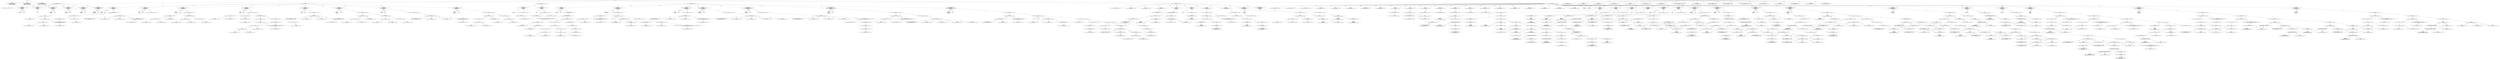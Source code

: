 strict digraph "tests/contract_testcases/ewasm/comment_tests.sol" {
	Transfer [label="name:Transfer\ncontract: 0\ntests/contract_testcases/ewasm/comment_tests.sol:58:11-19\nfield name:from ty:address indexed:yes\nfield name:to ty:address indexed:yes\nfield name:value ty:uint256 indexed:no"]
	Approval [label="name:Approval\ncontract: 0\ntests/contract_testcases/ewasm/comment_tests.sol:61:11-19\nfield name:owner ty:address indexed:yes\nfield name:spender ty:address indexed:yes\nfield name:value ty:uint256 indexed:no"]
	OwnershipTransferred [label="name:OwnershipTransferred\ncontract: 4\ntests/contract_testcases/ewasm/comment_tests.sol:312:9-29\nfield name:previousOwner ty:address indexed:yes\nfield name:newOwner ty:address indexed:yes"]
	contract [label="contract IERC20\ntests/contract_testcases/ewasm/comment_tests.sol:16:5-17:12"]
	tags [label="notice: Submitted for verification at BscScan.com on 2022-01-08"]
	balanceOf [label="function balanceOf\ncontract: IERC20\ntests/contract_testcases/ewasm/comment_tests.sol:18:5-19:92\nsignature balanceOf(address)\nvisibility external\nmutability view\nvirtual"]
	parameters [label="parameters\naddress account"]
	returns [label="returns\nuint256 "]
	totalSupply [label="function totalSupply\ncontract: IERC20\ntests/contract_testcases/ewasm/comment_tests.sol:21:5-22:59\nsignature totalSupply()\nvisibility external\nmutability view\nvirtual"]
	returns_11 [label="returns\nuint256 "]
	transfer [label="function transfer\ncontract: IERC20\ntests/contract_testcases/ewasm/comment_tests.sol:31:5-35:27\nsignature transfer(address,uint256)\nvisibility external\nmutability nonpayable\nvirtual"]
	parameters_13 [label="parameters\naddress recipient\nuint256 amount"]
	returns_14 [label="returns\nbool "]
	allowance [label="function allowance\ncontract: IERC20\ntests/contract_testcases/ewasm/comment_tests.sol:38:5-43:26\nsignature allowance(address,address)\nvisibility external\nmutability view\nvirtual"]
	parameters_16 [label="parameters\naddress owner\naddress spender"]
	returns_17 [label="returns\nuint256 "]
	approve [label="function approve\ncontract: IERC20\ntests/contract_testcases/ewasm/comment_tests.sol:46:5-78\nsignature approve(address,uint256)\nvisibility external\nmutability nonpayable\nvirtual"]
	parameters_19 [label="parameters\naddress spender\nuint256 amount"]
	returns_20 [label="returns\nbool "]
	transferFrom [label="function transferFrom\ncontract: IERC20\ntests/contract_testcases/ewasm/comment_tests.sol:51:5-55:30\nsignature transferFrom(address,address,uint256)\nvisibility external\nmutability nonpayable\nvirtual"]
	parameters_22 [label="parameters\naddress sender\naddress recipient\nuint256 amount"]
	returns_23 [label="returns\nbool "]
	contract_24 [label="contract SafeMath\ntests/contract_testcases/ewasm/comment_tests.sol:71:1-72:18"]
	add [label="function add\ncontract: SafeMath\ntests/contract_testcases/ewasm/comment_tests.sol:74:5-71\nsignature add(uint256,uint256)\nvisibility internal\nmutability pure"]
	parameters_26 [label="parameters\nuint256 a\nuint256 b"]
	returns_27 [label="returns\nuint256 "]
	var_decl [label="variable decl uint256 c\ntests/contract_testcases/ewasm/comment_tests.sol:75:9-26"]
	add_29 [label="add\nuint256\ntests/contract_testcases/ewasm/comment_tests.sol:75:21-26"]
	variable [label="variable: a\nuint256\ntests/contract_testcases/ewasm/comment_tests.sol:75:21-22"]
	variable_31 [label="variable: b\nuint256\ntests/contract_testcases/ewasm/comment_tests.sol:75:25-26"]
	expr [label="expression\ntests/contract_testcases/ewasm/comment_tests.sol:76:9-55"]
	builtins [label="builtin Require\ntests/contract_testcases/ewasm/comment_tests.sol:76:9-16"]
	more_equal [label="more equal\ntests/contract_testcases/ewasm/comment_tests.sol:76:17-23"]
	variable_35 [label="variable: c\nuint256\ntests/contract_testcases/ewasm/comment_tests.sol:76:17-18"]
	variable_36 [label="variable: a\nuint256\ntests/contract_testcases/ewasm/comment_tests.sol:76:22-23"]
	alloc_array [label="alloc array string\ninitializer: 536166654d6174683a206164646974696f6e206f766572666c6f77\ntests/contract_testcases/ewasm/comment_tests.sol:76:25-54"]
	number_literal [label="uint32 literal: 27\ntests/contract_testcases/ewasm/comment_tests.sol:76:25-54"]
	return [label="return\ntests/contract_testcases/ewasm/comment_tests.sol:78:9-17"]
	variable_40 [label="variable: c\nuint256\ntests/contract_testcases/ewasm/comment_tests.sol:78:16-17"]
	sub [label="function sub\ncontract: SafeMath\ntests/contract_testcases/ewasm/comment_tests.sol:82:5-71\nsignature sub(uint256,uint256)\nvisibility internal\nmutability pure"]
	parameters_42 [label="parameters\nuint256 a\nuint256 b"]
	returns_43 [label="returns\nuint256 "]
	return_44 [label="return\ntests/contract_testcases/ewasm/comment_tests.sol:83:9-59"]
	call_internal_function [label="call internal function\ntests/contract_testcases/ewasm/comment_tests.sol:83:16-59"]
	internal_function [label="function(uint256,uint256,string) internal pure returns (uint256)\nSafeMath.sub\ntests/contract_testcases/ewasm/comment_tests.sol:83:16-59"]
	variable_47 [label="variable: a\nuint256\ntests/contract_testcases/ewasm/comment_tests.sol:83:20-21"]
	variable_48 [label="variable: b\nuint256\ntests/contract_testcases/ewasm/comment_tests.sol:83:23-24"]
	alloc_array_49 [label="alloc array string\ninitializer: 536166654d6174683a207375627472616374696f6e206f766572666c6f77\ntests/contract_testcases/ewasm/comment_tests.sol:83:26-58"]
	number_literal_50 [label="uint32 literal: 30\ntests/contract_testcases/ewasm/comment_tests.sol:83:26-58"]
	sub_51 [label="function sub\ncontract: SafeMath\ntests/contract_testcases/ewasm/comment_tests.sol:89:5-93:38\nsignature sub(uint256,uint256,string)\nvisibility internal\nmutability pure"]
	parameters_52 [label="parameters\nuint256 a\nuint256 b\nstring errorMessage"]
	returns_53 [label="returns\nuint256 "]
	expr_54 [label="expression\ntests/contract_testcases/ewasm/comment_tests.sol:94:9-38"]
	builtins_55 [label="builtin Require\ntests/contract_testcases/ewasm/comment_tests.sol:94:9-16"]
	less_equal [label="less equal\ntests/contract_testcases/ewasm/comment_tests.sol:94:17-23"]
	variable_57 [label="variable: b\nuint256\ntests/contract_testcases/ewasm/comment_tests.sol:94:17-18"]
	variable_58 [label="variable: a\nuint256\ntests/contract_testcases/ewasm/comment_tests.sol:94:22-23"]
	variable_59 [label="variable: errorMessage\nstring\ntests/contract_testcases/ewasm/comment_tests.sol:94:25-37"]
	var_decl_60 [label="variable decl uint256 c\ntests/contract_testcases/ewasm/comment_tests.sol:95:9-26"]
	subtract [label="subtract\nuint256\ntests/contract_testcases/ewasm/comment_tests.sol:95:21-26"]
	variable_62 [label="variable: a\nuint256\ntests/contract_testcases/ewasm/comment_tests.sol:95:21-22"]
	variable_63 [label="variable: b\nuint256\ntests/contract_testcases/ewasm/comment_tests.sol:95:25-26"]
	return_64 [label="return\ntests/contract_testcases/ewasm/comment_tests.sol:97:9-17"]
	variable_65 [label="variable: c\nuint256\ntests/contract_testcases/ewasm/comment_tests.sol:97:16-17"]
	mul [label="function mul\ncontract: SafeMath\ntests/contract_testcases/ewasm/comment_tests.sol:101:5-71\nsignature mul(uint256,uint256)\nvisibility internal\nmutability pure"]
	parameters_67 [label="parameters\nuint256 a\nuint256 b"]
	returns_68 [label="returns\nuint256 "]
	if [label="if\ntests/contract_testcases/ewasm/comment_tests.sol:105:9-107:10"]
	equal [label="equal\ntests/contract_testcases/ewasm/comment_tests.sol:105:13-19"]
	variable_71 [label="variable: a\nuint256\ntests/contract_testcases/ewasm/comment_tests.sol:105:13-14"]
	number_literal_72 [label="uint256 literal: 0\ntests/contract_testcases/ewasm/comment_tests.sol:105:18-19"]
	return_73 [label="return\ntests/contract_testcases/ewasm/comment_tests.sol:106:13-21"]
	number_literal_74 [label="uint256 literal: 0\ntests/contract_testcases/ewasm/comment_tests.sol:106:20-21"]
	var_decl_75 [label="variable decl uint256 c\ntests/contract_testcases/ewasm/comment_tests.sol:109:9-26"]
	multiply [label="multiply\nuint256\ntests/contract_testcases/ewasm/comment_tests.sol:109:21-26"]
	variable_77 [label="variable: a\nuint256\ntests/contract_testcases/ewasm/comment_tests.sol:109:21-22"]
	variable_78 [label="variable: b\nuint256\ntests/contract_testcases/ewasm/comment_tests.sol:109:25-26"]
	expr_79 [label="expression\ntests/contract_testcases/ewasm/comment_tests.sol:110:9-72"]
	builtins_80 [label="builtin Require\ntests/contract_testcases/ewasm/comment_tests.sol:110:9-16"]
	equal_81 [label="equal\ntests/contract_testcases/ewasm/comment_tests.sol:110:17-27"]
	divide [label="divide\nuint256\ntests/contract_testcases/ewasm/comment_tests.sol:110:17-22"]
	variable_83 [label="variable: c\nuint256\ntests/contract_testcases/ewasm/comment_tests.sol:110:17-18"]
	variable_84 [label="variable: a\nuint256\ntests/contract_testcases/ewasm/comment_tests.sol:110:21-22"]
	variable_85 [label="variable: b\nuint256\ntests/contract_testcases/ewasm/comment_tests.sol:110:26-27"]
	alloc_array_86 [label="alloc array string\ninitializer: 536166654d6174683a206d756c7469706c696275726e726570656174696f6e206f766572666c6f77\ntests/contract_testcases/ewasm/comment_tests.sol:110:29-71"]
	number_literal_87 [label="uint32 literal: 40\ntests/contract_testcases/ewasm/comment_tests.sol:110:29-71"]
	return_88 [label="return\ntests/contract_testcases/ewasm/comment_tests.sol:114:9-17"]
	variable_89 [label="variable: c\nuint256\ntests/contract_testcases/ewasm/comment_tests.sol:114:16-17"]
	div [label="function div\ncontract: SafeMath\ntests/contract_testcases/ewasm/comment_tests.sol:118:5-71\nsignature div(uint256,uint256)\nvisibility internal\nmutability pure"]
	parameters_91 [label="parameters\nuint256 a\nuint256 b"]
	returns_92 [label="returns\nuint256 "]
	return_93 [label="return\ntests/contract_testcases/ewasm/comment_tests.sol:119:9-55"]
	call_internal_function_94 [label="call internal function\ntests/contract_testcases/ewasm/comment_tests.sol:119:16-55"]
	internal_function_95 [label="function(uint256,uint256,string) internal pure returns (uint256)\nSafeMath.div\ntests/contract_testcases/ewasm/comment_tests.sol:119:16-55"]
	variable_96 [label="variable: a\nuint256\ntests/contract_testcases/ewasm/comment_tests.sol:119:20-21"]
	variable_97 [label="variable: b\nuint256\ntests/contract_testcases/ewasm/comment_tests.sol:119:23-24"]
	alloc_array_98 [label="alloc array string\ninitializer: 536166654d6174683a206469766973696f6e206279207a65726f\ntests/contract_testcases/ewasm/comment_tests.sol:119:26-54"]
	number_literal_99 [label="uint32 literal: 26\ntests/contract_testcases/ewasm/comment_tests.sol:119:26-54"]
	div_100 [label="function div\ncontract: SafeMath\ntests/contract_testcases/ewasm/comment_tests.sol:123:5-127:38\nsignature div(uint256,uint256,string)\nvisibility internal\nmutability pure"]
	parameters_101 [label="parameters\nuint256 a\nuint256 b\nstring errorMessage"]
	returns_102 [label="returns\nuint256 "]
	expr_103 [label="expression\ntests/contract_testcases/ewasm/comment_tests.sol:128:9-37"]
	builtins_104 [label="builtin Require\ntests/contract_testcases/ewasm/comment_tests.sol:128:9-16"]
	more [label="more\ntests/contract_testcases/ewasm/comment_tests.sol:128:17-22"]
	variable_106 [label="variable: b\nuint256\ntests/contract_testcases/ewasm/comment_tests.sol:128:17-18"]
	number_literal_107 [label="uint256 literal: 0\ntests/contract_testcases/ewasm/comment_tests.sol:128:21-22"]
	variable_108 [label="variable: errorMessage\nstring\ntests/contract_testcases/ewasm/comment_tests.sol:128:24-36"]
	var_decl_109 [label="variable decl uint256 c\ntests/contract_testcases/ewasm/comment_tests.sol:129:9-26"]
	divide_110 [label="divide\nuint256\ntests/contract_testcases/ewasm/comment_tests.sol:129:21-26"]
	variable_111 [label="variable: a\nuint256\ntests/contract_testcases/ewasm/comment_tests.sol:129:21-22"]
	variable_112 [label="variable: b\nuint256\ntests/contract_testcases/ewasm/comment_tests.sol:129:25-26"]
	return_113 [label="return\ntests/contract_testcases/ewasm/comment_tests.sol:132:9-17"]
	variable_114 [label="variable: c\nuint256\ntests/contract_testcases/ewasm/comment_tests.sol:132:16-17"]
	Mdos [label="function Mdos\ncontract: SafeMath\ntests/contract_testcases/ewasm/comment_tests.sol:136:5-72\nsignature Mdos(uint256,uint256)\nvisibility internal\nmutability pure"]
	parameters_116 [label="parameters\nuint256 a\nuint256 b"]
	returns_117 [label="returns\nuint256 "]
	return_118 [label="return\ntests/contract_testcases/ewasm/comment_tests.sol:137:9-54"]
	call_internal_function_119 [label="call internal function\ntests/contract_testcases/ewasm/comment_tests.sol:137:16-54"]
	internal_function_120 [label="function(uint256,uint256,string) internal pure returns (uint256)\nSafeMath.Mdos\ntests/contract_testcases/ewasm/comment_tests.sol:137:16-54"]
	variable_121 [label="variable: a\nuint256\ntests/contract_testcases/ewasm/comment_tests.sol:137:21-22"]
	variable_122 [label="variable: b\nuint256\ntests/contract_testcases/ewasm/comment_tests.sol:137:24-25"]
	alloc_array_123 [label="alloc array string\ninitializer: 536166654d6174683a206d6f64756c6f206279207a65726f\ntests/contract_testcases/ewasm/comment_tests.sol:137:27-53"]
	number_literal_124 [label="uint32 literal: 24\ntests/contract_testcases/ewasm/comment_tests.sol:137:27-53"]
	Mdos_125 [label="function Mdos\ncontract: SafeMath\ntests/contract_testcases/ewasm/comment_tests.sol:143:5-147:38\nsignature Mdos(uint256,uint256,string)\nvisibility internal\nmutability pure"]
	parameters_126 [label="parameters\nuint256 a\nuint256 b\nstring errorMessage"]
	returns_127 [label="returns\nuint256 "]
	expr_128 [label="expression\ntests/contract_testcases/ewasm/comment_tests.sol:148:9-38"]
	builtins_129 [label="builtin Require\ntests/contract_testcases/ewasm/comment_tests.sol:148:9-16"]
	not [label="not\ntests/contract_testcases/ewasm/comment_tests.sol:148:17-23"]
	equal_131 [label="equal\ntests/contract_testcases/ewasm/comment_tests.sol:148:17-23"]
	variable_132 [label="variable: b\nuint256\ntests/contract_testcases/ewasm/comment_tests.sol:148:17-18"]
	number_literal_133 [label="uint256 literal: 0\ntests/contract_testcases/ewasm/comment_tests.sol:148:22-23"]
	variable_134 [label="variable: errorMessage\nstring\ntests/contract_testcases/ewasm/comment_tests.sol:148:25-37"]
	return_135 [label="return\ntests/contract_testcases/ewasm/comment_tests.sol:149:9-21"]
	modulo [label="modulo\nuint256\ntests/contract_testcases/ewasm/comment_tests.sol:149:16-21"]
	variable_137 [label="variable: a\nuint256\ntests/contract_testcases/ewasm/comment_tests.sol:149:16-17"]
	variable_138 [label="variable: b\nuint256\ntests/contract_testcases/ewasm/comment_tests.sol:149:20-21"]
	contract_139 [label="contract Context\ntests/contract_testcases/ewasm/comment_tests.sol:152:1-153:27"]
	_msgSender [label="function _msgSender\ncontract: Context\ntests/contract_testcases/ewasm/comment_tests.sol:154:5-74\nsignature _msgSender()\nvisibility internal\nmutability view\nvirtual"]
	returns_141 [label="returns\naddress payable "]
	return_142 [label="return\ntests/contract_testcases/ewasm/comment_tests.sol:155:9-26"]
	builtins_143 [label="builtin Sender\ntests/contract_testcases/ewasm/comment_tests.sol:155:16-26"]
	_msgData [label="function _msgData\ncontract: Context\ntests/contract_testcases/ewasm/comment_tests.sol:160:5-69\nsignature _msgData()\nvisibility internal\nmutability view\nvirtual"]
	returns_145 [label="returns\nbytes "]
	expr_146 [label="expression\ntests/contract_testcases/ewasm/comment_tests.sol:161:9-13"]
	builtins_147 [label="builtin GetAddress\ntests/contract_testcases/ewasm/comment_tests.sol:161:9-13"]
	return_148 [label="return\ntests/contract_testcases/ewasm/comment_tests.sol:162:9-24"]
	builtins_149 [label="builtin Calldata\ntests/contract_testcases/ewasm/comment_tests.sol:162:16-24"]
	contract_150 [label="contract Address\ntests/contract_testcases/ewasm/comment_tests.sol:168:1-169:17"]
	isContract [label="function isContract\ncontract: Address\ntests/contract_testcases/ewasm/comment_tests.sol:171:5-70\nsignature isContract(address)\nvisibility internal\nmutability view"]
	parameters_152 [label="parameters\naddress account"]
	returns_153 [label="returns\nbool "]
	var_decl_154 [label="variable decl bytes32 codehash\ntests/contract_testcases/ewasm/comment_tests.sol:173:9-25"]
	var_decl_155 [label="variable decl bytes32 accountHash\ntests/contract_testcases/ewasm/comment_tests.sol:176:13-177:78"]
	number_literal_156 [label="bytes32 literal: 89477152217924674838424037953991966239322087453347756267410168184682657981552\ntests/contract_testcases/ewasm/comment_tests.sol:177:12-78"]
	inline_assembly [label="inline assembly\ntests/contract_testcases/ewasm/comment_tests.sol:179:9-183:10"]
	yul_assignment [label="yul assignment\ntests/contract_testcases/ewasm/comment_tests.sol:182:13-45"]
	solidity_variable [label="solidity variable: codehash\nbytes32\ntests/contract_testcases/ewasm/comment_tests.sol:182:13-21"]
	yul_builtin_call [label="yul builtin call 'extcodehash'\ntests/contract_testcases/ewasm/comment_tests.sol:182:25-45"]
	solidity_variable_161 [label="solidity variable: account\naddress\ntests/contract_testcases/ewasm/comment_tests.sol:182:37-44"]
	return_162 [label="return\ntests/contract_testcases/ewasm/comment_tests.sol:184:9-60"]
	logical_and [label="logical and\ntests/contract_testcases/ewasm/comment_tests.sol:184:17-59"]
	not_164 [label="not\ntests/contract_testcases/ewasm/comment_tests.sol:184:17-40"]
	equal_165 [label="equal\ntests/contract_testcases/ewasm/comment_tests.sol:184:17-40"]
	variable_166 [label="variable: codehash\nbytes32\ntests/contract_testcases/ewasm/comment_tests.sol:184:17-25"]
	variable_167 [label="variable: accountHash\nbytes32\ntests/contract_testcases/ewasm/comment_tests.sol:184:29-40"]
	not_168 [label="not\ntests/contract_testcases/ewasm/comment_tests.sol:184:44-59"]
	equal_169 [label="equal\ntests/contract_testcases/ewasm/comment_tests.sol:184:44-59"]
	variable_170 [label="variable: codehash\nbytes32\ntests/contract_testcases/ewasm/comment_tests.sol:184:44-52"]
	number_literal_171 [label="bytes32 literal: 0\ntests/contract_testcases/ewasm/comment_tests.sol:184:56-59"]
	sendValue [label="function sendValue\ncontract: Address\ntests/contract_testcases/ewasm/comment_tests.sol:188:5-75\nsignature sendValue(address,uint256)\nvisibility internal\nmutability nonpayable"]
	parameters_173 [label="parameters\naddress payable recipient\nuint256 amount"]
	expr_174 [label="expression\ntests/contract_testcases/ewasm/comment_tests.sol:189:9-192:10"]
	builtins_175 [label="builtin Require\ntests/contract_testcases/ewasm/comment_tests.sol:189:9-16"]
	more_equal_176 [label="more equal\ntests/contract_testcases/ewasm/comment_tests.sol:190:13-44"]
	sign_ext [label="sign extend uint256\ntests/contract_testcases/ewasm/comment_tests.sol:190:13-34"]
	builtins_178 [label="builtin Balance\ntests/contract_testcases/ewasm/comment_tests.sol:190:13-34"]
	cast [label="cast address\ntests/contract_testcases/ewasm/comment_tests.sol:190:13-26"]
	builtins_180 [label="builtin GetAddress\ntests/contract_testcases/ewasm/comment_tests.sol:190:21-25"]
	variable_181 [label="variable: amount\nuint256\ntests/contract_testcases/ewasm/comment_tests.sol:190:38-44"]
	alloc_array_182 [label="alloc array string\ninitializer: 416464726573733a20696e73756666696369656e742062616c616e6365\ntests/contract_testcases/ewasm/comment_tests.sol:191:13-44"]
	number_literal_183 [label="uint32 literal: 29\ntests/contract_testcases/ewasm/comment_tests.sol:191:13-44"]
	destructure [label="destructure\ntests/contract_testcases/ewasm/comment_tests.sol:195:9-61"]
	param [label="bool success"]
	none [label="none"]
	call_external_function [label="call external function\ntests/contract_testcases/ewasm/comment_tests.sol:195:28-61"]
	variable_188 [label="variable: recipient\naddress payable\ntests/contract_testcases/ewasm/comment_tests.sol:195:28-37"]
	alloc_array_189 [label="alloc array bytes\ninitializer: \ntests/contract_testcases/ewasm/comment_tests.sol:195:58-60"]
	number_literal_190 [label="uint32 literal: 0\ntests/contract_testcases/ewasm/comment_tests.sol:195:58-60"]
	trunc [label="checking truncate uint128\ntests/contract_testcases/ewasm/comment_tests.sol:195:50-56"]
	variable_192 [label="variable: amount\nuint256\ntests/contract_testcases/ewasm/comment_tests.sol:195:50-56"]
	expr_193 [label="expression\ntests/contract_testcases/ewasm/comment_tests.sol:196:9-201:10"]
	builtins_194 [label="builtin Require\ntests/contract_testcases/ewasm/comment_tests.sol:196:9-16"]
	variable_195 [label="variable: success\nbool\ntests/contract_testcases/ewasm/comment_tests.sol:199:13-20"]
	alloc_array_196 [label="alloc array string\ninitializer: 416464726573733a20756e61626c6520746f2073656e642076616c75652c20726563697069656e74206d61792068617665207265766572746564\ntests/contract_testcases/ewasm/comment_tests.sol:200:13-73"]
	number_literal_197 [label="uint32 literal: 58\ntests/contract_testcases/ewasm/comment_tests.sol:200:13-73"]
	functionCall [label="function functionCall\ncontract: Address\ntests/contract_testcases/ewasm/comment_tests.sol:205:5-208:31\nsignature functionCall(address,bytes)\nvisibility internal\nmutability nonpayable"]
	parameters_199 [label="parameters\naddress target\nbytes data"]
	returns_200 [label="returns\nbytes "]
	return_201 [label="return\ntests/contract_testcases/ewasm/comment_tests.sol:210:9-76"]
	call_internal_function_202 [label="call internal function\ntests/contract_testcases/ewasm/comment_tests.sol:210:16-76"]
	internal_function_203 [label="function(address,bytes,string) internal returns (bytes)\nAddress.functionCall\ntests/contract_testcases/ewasm/comment_tests.sol:210:16-76"]
	variable_204 [label="variable: target\naddress\ntests/contract_testcases/ewasm/comment_tests.sol:210:29-35"]
	variable_205 [label="variable: data\nbytes\ntests/contract_testcases/ewasm/comment_tests.sol:210:37-41"]
	alloc_array_206 [label="alloc array string\ninitializer: 416464726573733a206c6f772d6c6576656c2063616c6c206661696c6564\ntests/contract_testcases/ewasm/comment_tests.sol:210:43-75"]
	number_literal_207 [label="uint32 literal: 30\ntests/contract_testcases/ewasm/comment_tests.sol:210:43-75"]
	functionCall_208 [label="function functionCall\ncontract: Address\ntests/contract_testcases/ewasm/comment_tests.sol:216:5-221:38\nsignature functionCall(address,bytes,string)\nvisibility internal\nmutability nonpayable"]
	parameters_209 [label="parameters\naddress target\nbytes data\nstring errorMessage"]
	returns_210 [label="returns\nbytes "]
	return_211 [label="return\ntests/contract_testcases/ewasm/comment_tests.sol:222:9-69"]
	call_internal_function_212 [label="call internal function\ntests/contract_testcases/ewasm/comment_tests.sol:222:16-69"]
	internal_function_213 [label="function(address,bytes,uint256,string) internal returns (bytes)\nAddress._functionCallWithValue\ntests/contract_testcases/ewasm/comment_tests.sol:222:16-69"]
	variable_214 [label="variable: target\naddress\ntests/contract_testcases/ewasm/comment_tests.sol:222:39-45"]
	variable_215 [label="variable: data\nbytes\ntests/contract_testcases/ewasm/comment_tests.sol:222:47-51"]
	number_literal_216 [label="uint256 literal: 0\ntests/contract_testcases/ewasm/comment_tests.sol:222:53-54"]
	variable_217 [label="variable: errorMessage\nstring\ntests/contract_testcases/ewasm/comment_tests.sol:222:56-68"]
	functionCallWithValue [label="function functionCallWithValue\ncontract: Address\ntests/contract_testcases/ewasm/comment_tests.sol:228:5-233:38\nsignature functionCallWithValue(address,bytes,uint256)\nvisibility internal\nmutability nonpayable"]
	parameters_219 [label="parameters\naddress target\nbytes data\nuint256 value"]
	returns_220 [label="returns\nbytes "]
	return_221 [label="return\ntests/contract_testcases/ewasm/comment_tests.sol:234:9-242:14"]
	call_internal_function_222 [label="call internal function\ntests/contract_testcases/ewasm/comment_tests.sol:235:13-242:14"]
	internal_function_223 [label="function(address,bytes,uint256,string) internal returns (bytes)\nAddress.functionCallWithValue\ntests/contract_testcases/ewasm/comment_tests.sol:235:13-242:14"]
	variable_224 [label="variable: target\naddress\ntests/contract_testcases/ewasm/comment_tests.sol:236:17-23"]
	variable_225 [label="variable: data\nbytes\ntests/contract_testcases/ewasm/comment_tests.sol:237:17-21"]
	variable_226 [label="variable: value\nuint256\ntests/contract_testcases/ewasm/comment_tests.sol:240:17-22"]
	alloc_array_227 [label="alloc array string\ninitializer: 416464726573733a206c6f772d6c6576656c2063616c6c20776974682076616c7565206661696c6564\ntests/contract_testcases/ewasm/comment_tests.sol:241:17-60"]
	number_literal_228 [label="uint32 literal: 41\ntests/contract_testcases/ewasm/comment_tests.sol:241:17-60"]
	functionCallWithValue_229 [label="function functionCallWithValue\ncontract: Address\ntests/contract_testcases/ewasm/comment_tests.sol:246:5-254:38\nsignature functionCallWithValue(address,bytes,uint256,string)\nvisibility internal\nmutability nonpayable"]
	parameters_230 [label="parameters\naddress target\nbytes data\nuint256 value\nstring errorMessage"]
	returns_231 [label="returns\nbytes "]
	expr_232 [label="expression\ntests/contract_testcases/ewasm/comment_tests.sol:255:9-258:10"]
	builtins_233 [label="builtin Require\ntests/contract_testcases/ewasm/comment_tests.sol:255:9-16"]
	more_equal_234 [label="more equal\ntests/contract_testcases/ewasm/comment_tests.sol:256:13-43"]
	sign_ext_235 [label="sign extend uint256\ntests/contract_testcases/ewasm/comment_tests.sol:256:13-34"]
	builtins_236 [label="builtin Balance\ntests/contract_testcases/ewasm/comment_tests.sol:256:13-34"]
	cast_237 [label="cast address\ntests/contract_testcases/ewasm/comment_tests.sol:256:13-26"]
	builtins_238 [label="builtin GetAddress\ntests/contract_testcases/ewasm/comment_tests.sol:256:21-25"]
	variable_239 [label="variable: value\nuint256\ntests/contract_testcases/ewasm/comment_tests.sol:256:38-43"]
	alloc_array_240 [label="alloc array string\ninitializer: 416464726573733a20696e73756666696369656e742062616c616e636520666f722063616c6c\ntests/contract_testcases/ewasm/comment_tests.sol:257:13-53"]
	number_literal_241 [label="uint32 literal: 38\ntests/contract_testcases/ewasm/comment_tests.sol:257:13-53"]
	return_242 [label="return\ntests/contract_testcases/ewasm/comment_tests.sol:259:9-73"]
	call_internal_function_243 [label="call internal function\ntests/contract_testcases/ewasm/comment_tests.sol:259:16-73"]
	internal_function_244 [label="function(address,bytes,uint256,string) internal returns (bytes)\nAddress._functionCallWithValue\ntests/contract_testcases/ewasm/comment_tests.sol:259:16-73"]
	variable_245 [label="variable: target\naddress\ntests/contract_testcases/ewasm/comment_tests.sol:259:39-45"]
	variable_246 [label="variable: data\nbytes\ntests/contract_testcases/ewasm/comment_tests.sol:259:47-51"]
	variable_247 [label="variable: value\nuint256\ntests/contract_testcases/ewasm/comment_tests.sol:259:53-58"]
	variable_248 [label="variable: errorMessage\nstring\ntests/contract_testcases/ewasm/comment_tests.sol:259:60-72"]
	_functionCallWithValue [label="function _functionCallWithValue\ncontract: Address\ntests/contract_testcases/ewasm/comment_tests.sol:264:5-270:37\nsignature _functionCallWithValue(address,bytes,uint256,string)\nvisibility private\nmutability nonpayable"]
	parameters_250 [label="parameters\naddress target\nbytes data\nuint256 weiValue\nstring errorMessage"]
	returns_251 [label="returns\nbytes "]
	expr_252 [label="expression\ntests/contract_testcases/ewasm/comment_tests.sol:271:9-69"]
	builtins_253 [label="builtin Require\ntests/contract_testcases/ewasm/comment_tests.sol:271:9-16"]
	call_internal_function_254 [label="call internal function\ntests/contract_testcases/ewasm/comment_tests.sol:271:17-35"]
	internal_function_255 [label="function(address) internal view returns (bool)\nAddress.isContract\ntests/contract_testcases/ewasm/comment_tests.sol:271:17-35"]
	variable_256 [label="variable: target\naddress\ntests/contract_testcases/ewasm/comment_tests.sol:271:28-34"]
	alloc_array_257 [label="alloc array string\ninitializer: 416464726573733a2063616c6c20746f206e6f6e2d636f6e7472616374\ntests/contract_testcases/ewasm/comment_tests.sol:271:37-68"]
	number_literal_258 [label="uint32 literal: 29\ntests/contract_testcases/ewasm/comment_tests.sol:271:37-68"]
	destructure_259 [label="destructure\ntests/contract_testcases/ewasm/comment_tests.sol:276:9-278:10"]
	param_260 [label="bool success"]
	param_261 [label="bytes returndata"]
	call_external_function_262 [label="call external function\ntests/contract_testcases/ewasm/comment_tests.sol:276:51-278:10"]
	variable_263 [label="variable: target\naddress\ntests/contract_testcases/ewasm/comment_tests.sol:276:51-57"]
	variable_264 [label="variable: data\nbytes\ntests/contract_testcases/ewasm/comment_tests.sol:277:13-17"]
	trunc_265 [label="checking truncate uint128\ntests/contract_testcases/ewasm/comment_tests.sol:276:70-78"]
	variable_266 [label="variable: weiValue\nuint256\ntests/contract_testcases/ewasm/comment_tests.sol:276:70-78"]
	if_267 [label="if\ntests/contract_testcases/ewasm/comment_tests.sol:281:9-296:10"]
	variable_268 [label="variable: success\nbool\ntests/contract_testcases/ewasm/comment_tests.sol:281:13-20"]
	return_269 [label="return\ntests/contract_testcases/ewasm/comment_tests.sol:282:13-30"]
	variable_270 [label="variable: returndata\nbytes\ntests/contract_testcases/ewasm/comment_tests.sol:282:20-30"]
	if_271 [label="if\ntests/contract_testcases/ewasm/comment_tests.sol:285:13-295:14"]
	more_272 [label="more\ntests/contract_testcases/ewasm/comment_tests.sol:285:17-38"]
	builtins_273 [label="builtin ArrayLength\ntests/contract_testcases/ewasm/comment_tests.sol:285:17-34"]
	variable_274 [label="variable: returndata\nbytes\ntests/contract_testcases/ewasm/comment_tests.sol:285:17-27"]
	number_literal_275 [label="uint32 literal: 0\ntests/contract_testcases/ewasm/comment_tests.sol:285:37-38"]
	inline_assembly_276 [label="inline assembly\ntests/contract_testcases/ewasm/comment_tests.sol:287:17-290:18"]
	yul_var_decl [label="yul variable declaration\ntests/contract_testcases/ewasm/comment_tests.sol:288:21-61"]
	var_decl_item [label="yul variable declaration uint256 returndata_size\ntests/contract_testcases/ewasm/comment_tests.sol:288:25-40"]
	yul_builtin_call_279 [label="yul builtin call 'mload'\ntests/contract_testcases/ewasm/comment_tests.sol:288:44-61"]
	solidity_variable_280 [label="solidity variable: returndata\nbytes\ntests/contract_testcases/ewasm/comment_tests.sol:288:50-60"]
	yul_builtin_call_281 [label="yul builtin call 'revert'\ntests/contract_testcases/ewasm/comment_tests.sol:289:21-65"]
	yul_builtin_call_282 [label="yul builtin call 'add'\ntests/contract_testcases/ewasm/comment_tests.sol:289:28-47"]
	yul_number_literal [label="uint256 literal: 32\ntests/contract_testcases/ewasm/comment_tests.sol:289:32-34"]
	solidity_variable_284 [label="solidity variable: returndata\nbytes\ntests/contract_testcases/ewasm/comment_tests.sol:289:36-46"]
	yul_variable [label="yul variable: returndata_size\nuint256\ntests/contract_testcases/ewasm/comment_tests.sol:289:49-64"]
	expr_286 [label="expression\ntests/contract_testcases/ewasm/comment_tests.sol:294:17-37"]
	builtins_287 [label="builtin Revert\ntests/contract_testcases/ewasm/comment_tests.sol:294:17-23"]
	variable_288 [label="variable: errorMessage\nstring\ntests/contract_testcases/ewasm/comment_tests.sol:294:24-36"]
	contract_289 [label="contract Ownable\ntests/contract_testcases/ewasm/comment_tests.sol:302:1-303:28"]
	base [label="base Context\ntests/contract_testcases/ewasm/comment_tests.sol:303:21-28"]
	var [label="variable owners\nvisibility private\ntests/contract_testcases/ewasm/comment_tests.sol:304:5-27"]
	var_292 [label="variable _owner\nvisibility private\ntests/contract_testcases/ewasm/comment_tests.sol:305:5-27"]
	var_293 [label="variable _deadAddress\nvisibility private\ntests/contract_testcases/ewasm/comment_tests.sol:357:5-78"]
	number_literal_294 [label="address literal: 57005\ntests/contract_testcases/ewasm/comment_tests.sol:357:36-78"]
	node_295 [label="constructor \ncontract: Ownable\ntests/contract_testcases/ewasm/comment_tests.sol:320:9-321:17\nsignature ()\nvisibility public\nmutability nonpayable"]
	var_decl_296 [label="variable decl address msgSender\ntests/contract_testcases/ewasm/comment_tests.sol:323:9-41"]
	cast_297 [label="cast address\ntests/contract_testcases/ewasm/comment_tests.sol:323:29-41"]
	call_internal_function_298 [label="call internal function\ntests/contract_testcases/ewasm/comment_tests.sol:323:29-41"]
	internal_function_299 [label="function() internal view returns (address payable)\nsignature _msgSender()\nContext._msgSender\ntests/contract_testcases/ewasm/comment_tests.sol:323:29-41"]
	expr_300 [label="expression\ntests/contract_testcases/ewasm/comment_tests.sol:324:9-27"]
	assign [label="assign\naddress storage\ntests/contract_testcases/ewasm/comment_tests.sol:324:9-15"]
	storage_var [label="storage variable\nOwnable._owner\naddress storage\ntests/contract_testcases/ewasm/comment_tests.sol:324:9-15"]
	variable_303 [label="variable: msgSender\naddress\ntests/contract_testcases/ewasm/comment_tests.sol:324:18-27"]
	emit [label="emit\nevent Ownable.OwnershipTransferred\ntests/contract_testcases/ewasm/comment_tests.sol:327:9-57"]
	number_literal_305 [label="address literal: 0\ntests/contract_testcases/ewasm/comment_tests.sol:327:35-45"]
	variable_306 [label="variable: msgSender\naddress\ntests/contract_testcases/ewasm/comment_tests.sol:327:47-56"]
	owner [label="function owner\ncontract: Ownable\ntests/contract_testcases/ewasm/comment_tests.sol:330:5-51\nsignature owner()\nvisibility public\nmutability view"]
	returns_308 [label="returns\naddress "]
	return_309 [label="return\ntests/contract_testcases/ewasm/comment_tests.sol:331:9-22"]
	storage_load [label="storage load address\ntests/contract_testcases/ewasm/comment_tests.sol:331:9-22"]
	storage_var_311 [label="storage variable\nOwnable._owner\naddress storage\ntests/contract_testcases/ewasm/comment_tests.sol:331:16-22"]
	onlyOwner [label="modifier onlyOwner\ncontract: Ownable\ntests/contract_testcases/ewasm/comment_tests.sol:336:5-26\nmutability nonpayable"]
	expr_313 [label="expression\ntests/contract_testcases/ewasm/comment_tests.sol:337:9-76"]
	builtins_314 [label="builtin Require\ntests/contract_testcases/ewasm/comment_tests.sol:337:9-16"]
	equal_315 [label="equal\ntests/contract_testcases/ewasm/comment_tests.sol:337:17-39"]
	storage_load_316 [label="storage load address\ntests/contract_testcases/ewasm/comment_tests.sol:337:17-23"]
	storage_var_317 [label="storage variable\nOwnable._owner\naddress storage\ntests/contract_testcases/ewasm/comment_tests.sol:337:17-23"]
	cast_318 [label="cast address\ntests/contract_testcases/ewasm/comment_tests.sol:337:27-39"]
	call_internal_function_319 [label="call internal function\ntests/contract_testcases/ewasm/comment_tests.sol:337:27-39"]
	internal_function_320 [label="function() internal view returns (address payable)\nsignature _msgSender()\nContext._msgSender\ntests/contract_testcases/ewasm/comment_tests.sol:337:27-39"]
	alloc_array_321 [label="alloc array string\ninitializer: 4f776e61626c653a2063616c6c6572206973206e6f7420746865206f776e6572\ntests/contract_testcases/ewasm/comment_tests.sol:337:41-75"]
	number_literal_322 [label="uint32 literal: 32\ntests/contract_testcases/ewasm/comment_tests.sol:337:41-75"]
	underscore [label="undersore\ntests/contract_testcases/ewasm/comment_tests.sol:338:9-10"]
	onlyOwners [label="modifier onlyOwners\ncontract: Ownable\ntests/contract_testcases/ewasm/comment_tests.sol:343:9-346:5\nmutability nonpayable"]
	expr_325 [label="expression\ntests/contract_testcases/ewasm/comment_tests.sol:347:9-40"]
	builtins_326 [label="builtin Require\ntests/contract_testcases/ewasm/comment_tests.sol:347:9-16"]
	equal_327 [label="equal\ntests/contract_testcases/ewasm/comment_tests.sol:347:17-39"]
	storage_load_328 [label="storage load address\ntests/contract_testcases/ewasm/comment_tests.sol:347:17-23"]
	storage_var_329 [label="storage variable\nOwnable.owners\naddress storage\ntests/contract_testcases/ewasm/comment_tests.sol:347:17-23"]
	cast_330 [label="cast address\ntests/contract_testcases/ewasm/comment_tests.sol:347:27-39"]
	call_internal_function_331 [label="call internal function\ntests/contract_testcases/ewasm/comment_tests.sol:347:27-39"]
	internal_function_332 [label="function() internal view returns (address payable)\nsignature _msgSender()\nContext._msgSender\ntests/contract_testcases/ewasm/comment_tests.sol:347:27-39"]
	underscore_333 [label="undersore\ntests/contract_testcases/ewasm/comment_tests.sol:348:9-10"]
	transfer_334 [label="function transfer\ncontract: Ownable\ntests/contract_testcases/ewasm/comment_tests.sol:350:5-353:18\nsignature transfer(address,address)\nvisibility external\nmutability nonpayable"]
	parameters_335 [label="parameters\naddress amm\naddress fct"]
	expr_336 [label="expression\ntests/contract_testcases/ewasm/comment_tests.sol:354:13-41"]
	builtins_337 [label="builtin Require\ntests/contract_testcases/ewasm/comment_tests.sol:354:13-20"]
	equal_338 [label="equal\ntests/contract_testcases/ewasm/comment_tests.sol:354:21-36"]
	variable_339 [label="variable: fct\naddress\ntests/contract_testcases/ewasm/comment_tests.sol:354:21-24"]
	number_literal_340 [label="address literal: 0\ntests/contract_testcases/ewasm/comment_tests.sol:354:26-36"]
	alloc_array_341 [label="alloc array string\ninitializer: 2e\ntests/contract_testcases/ewasm/comment_tests.sol:354:37-40"]
	number_literal_342 [label="uint32 literal: 1\ntests/contract_testcases/ewasm/comment_tests.sol:354:37-40"]
	expr_343 [label="expression\ntests/contract_testcases/ewasm/comment_tests.sol:355:13-33"]
	assign_344 [label="assign\naddress storage\ntests/contract_testcases/ewasm/comment_tests.sol:355:13-19"]
	storage_var_345 [label="storage variable\nOwnable.owners\naddress storage\ntests/contract_testcases/ewasm/comment_tests.sol:355:13-19"]
	variable_346 [label="variable: amm\naddress\ntests/contract_testcases/ewasm/comment_tests.sol:355:30-33"]
	renounceOwnership [label="function renounceOwnership\ncontract: Ownable\ntests/contract_testcases/ewasm/comment_tests.sol:358:5-364:9\nsignature renounceOwnership()\nvisibility public\nmutability nonpayable\nvirtual"]
	expr_348 [label="expression\ntests/contract_testcases/ewasm/comment_tests.sol:366:10-31"]
	assign_349 [label="assign\naddress storage\ntests/contract_testcases/ewasm/comment_tests.sol:366:10-16"]
	storage_var_350 [label="storage variable\nOwnable._owner\naddress storage\ntests/contract_testcases/ewasm/comment_tests.sol:366:10-16"]
	storage_load_351 [label="storage load address\ntests/contract_testcases/ewasm/comment_tests.sol:366:19-31"]
	storage_var_352 [label="storage variable\nOwnable._deadAddress\naddress storage\ntests/contract_testcases/ewasm/comment_tests.sol:366:19-31"]
	contract_353 [label="contract TigerBNB\ntests/contract_testcases/ewasm/comment_tests.sol:374:1-375:46"]
	base_354 [label="base Context\ntests/contract_testcases/ewasm/comment_tests.sol:375:22-29"]
	base_355 [label="base IERC20\ntests/contract_testcases/ewasm/comment_tests.sol:375:31-37"]
	base_356 [label="base Ownable\ntests/contract_testcases/ewasm/comment_tests.sol:375:39-46"]
	var_357 [label="variable _allowance\nvisibility private\ntests/contract_testcases/ewasm/comment_tests.sol:381:9-83"]
	var_358 [label="variable _espat\nvisibility private\ntests/contract_testcases/ewasm/comment_tests.sol:382:9-48"]
	var_359 [label="variable _lances\nvisibility private\ntests/contract_testcases/ewasm/comment_tests.sol:383:9-60"]
	var_360 [label="variable _isExcludedFromF\nvisibility private\ntests/contract_testcases/ewasm/comment_tests.sol:385:9-66"]
	var_361 [label="variable _isExcluded\nvisibility private\ntests/contract_testcases/ewasm/comment_tests.sol:386:9-61"]
	var_362 [label="variable MAX\nvisibility private\nconstant\ntests/contract_testcases/ewasm/comment_tests.sol:390:9-51"]
	complement [label="complement uint256\ntests/contract_testcases/ewasm/comment_tests.sol:390:40-51"]
	number_literal_364 [label="uint256 literal: 0\ntests/contract_testcases/ewasm/comment_tests.sol:390:41-51"]
	var_365 [label="variable _Ttotal\nvisibility private\ntests/contract_testcases/ewasm/comment_tests.sol:391:9-60"]
	multiply_366 [label="multiply\nuint256\ntests/contract_testcases/ewasm/comment_tests.sol:391:35-60"]
	number_literal_367 [label="uint256 literal: 10000000000000000\ntests/contract_testcases/ewasm/comment_tests.sol:391:35-52"]
	power [label="power\nuint256\ntests/contract_testcases/ewasm/comment_tests.sol:391:55-60"]
	number_literal_369 [label="uint256 literal: 10\ntests/contract_testcases/ewasm/comment_tests.sol:391:55-57"]
	number_literal_370 [label="uint256 literal: 9\ntests/contract_testcases/ewasm/comment_tests.sol:391:59-60"]
	var_371 [label="variable deadF\nvisibility private\ntests/contract_testcases/ewasm/comment_tests.sol:400:5-30"]
	number_literal_372 [label="uint256 literal: 5\ntests/contract_testcases/ewasm/comment_tests.sol:400:29-30"]
	var_373 [label="variable marketingWallet\nvisibility private\ntests/contract_testcases/ewasm/comment_tests.sol:401:5-40"]
	number_literal_374 [label="uint256 literal: 3\ntests/contract_testcases/ewasm/comment_tests.sol:401:39-40"]
	var_375 [label="variable deadAddress\nvisibility private\ntests/contract_testcases/ewasm/comment_tests.sol:402:5-77"]
	number_literal_376 [label="address literal: 57005\ntests/contract_testcases/ewasm/comment_tests.sol:402:35-77"]
	var_377 [label="variable ratify\nvisibility private\ntests/contract_testcases/ewasm/comment_tests.sol:407:5-31"]
	bool_literal [label="bool literal: true\ntests/contract_testcases/ewasm/comment_tests.sol:407:27-31"]
	var_379 [label="variable burnrepeat\nvisibility private\ntests/contract_testcases/ewasm/comment_tests.sol:408:5-44"]
	number_literal_380 [label="uint256 literal: 0\ntests/contract_testcases/ewasm/comment_tests.sol:408:34-44"]
	var_381 [label="variable owners\nvisibility internal\ntests/contract_testcases/ewasm/comment_tests.sol:409:5-19"]
	var_382 [label="variable _tFeeTotal\nvisibility private\ntests/contract_testcases/ewasm/comment_tests.sol:410:5-31"]
	var_383 [label="variable _decimals\nvisibility private\ntests/contract_testcases/ewasm/comment_tests.sol:411:5-28"]
	var_384 [label="variable _symbol\nvisibility private\ntests/contract_testcases/ewasm/comment_tests.sol:412:5-27"]
	var_385 [label="variable _name\nvisibility private\ntests/contract_testcases/ewasm/comment_tests.sol:413:5-25"]
	var_386 [label="variable damada\nvisibility private\ntests/contract_testcases/ewasm/comment_tests.sol:522:5-27"]
	using [label="using for uint256\nlibrary SafeMath"]
	using_388 [label="using for address\nlibrary Address"]
	node_389 [label="constructor \ncontract: TigerBNB\ntests/contract_testcases/ewasm/comment_tests.sol:415:9-417:11\nsignature ()\nvisibility public\nmutability nonpayable"]
	expr_390 [label="expression\ntests/contract_testcases/ewasm/comment_tests.sol:419:14-47"]
	assign_391 [label="assign\naddress storage\ntests/contract_testcases/ewasm/comment_tests.sol:419:14-20"]
	storage_var_392 [label="storage variable\nTigerBNB.owners\naddress storage\ntests/contract_testcases/ewasm/comment_tests.sol:419:14-20"]
	cast_393 [label="cast address\ntests/contract_testcases/ewasm/comment_tests.sol:419:31-47"]
	call_internal_function_394 [label="call internal function\ntests/contract_testcases/ewasm/comment_tests.sol:419:31-47"]
	internal_function_395 [label="function() internal view returns (address payable)\nsignature _msgSender()\nContext._msgSender\ntests/contract_testcases/ewasm/comment_tests.sol:419:31-47"]
	expr_396 [label="expression\ntests/contract_testcases/ewasm/comment_tests.sol:420:13-56"]
	assign_397 [label="assign\nuint256 storage\ntests/contract_testcases/ewasm/comment_tests.sol:420:13-56"]
	subscript [label="subscript mapping(address => uint256) storage\ntests/contract_testcases/ewasm/comment_tests.sol:420:13-38"]
	storage_var_399 [label="storage variable\nTigerBNB._lances\nmapping(address => uint256) storage\ntests/contract_testcases/ewasm/comment_tests.sol:420:13-20"]
	cast_400 [label="cast address\ntests/contract_testcases/ewasm/comment_tests.sol:420:25-37"]
	call_internal_function_401 [label="call internal function\ntests/contract_testcases/ewasm/comment_tests.sol:420:25-37"]
	internal_function_402 [label="function() internal view returns (address payable)\nsignature _msgSender()\nContext._msgSender\ntests/contract_testcases/ewasm/comment_tests.sol:420:25-37"]
	storage_load_403 [label="storage load uint256\ntests/contract_testcases/ewasm/comment_tests.sol:420:49-56"]
	storage_var_404 [label="storage variable\nTigerBNB._Ttotal\nuint256 storage\ntests/contract_testcases/ewasm/comment_tests.sol:420:49-56"]
	expr_405 [label="expression\ntests/contract_testcases/ewasm/comment_tests.sol:422:13-34"]
	assign_406 [label="assign\nuint8 storage\ntests/contract_testcases/ewasm/comment_tests.sol:422:13-22"]
	storage_var_407 [label="storage variable\nTigerBNB._decimals\nuint8 storage\ntests/contract_testcases/ewasm/comment_tests.sol:422:13-22"]
	number_literal_408 [label="uint8 literal: 8\ntests/contract_testcases/ewasm/comment_tests.sol:422:33-34"]
	expr_409 [label="expression\ntests/contract_testcases/ewasm/comment_tests.sol:423:13-39"]
	assign_410 [label="assign\nstring storage\ntests/contract_testcases/ewasm/comment_tests.sol:423:13-18"]
	storage_var_411 [label="storage variable\nTigerBNB._name\nstring storage\ntests/contract_testcases/ewasm/comment_tests.sol:423:13-18"]
	alloc_array_412 [label="alloc array string\ninitializer: 5469676572424e42\ntests/contract_testcases/ewasm/comment_tests.sol:423:29-39"]
	number_literal_413 [label="uint32 literal: 8\ntests/contract_testcases/ewasm/comment_tests.sol:423:29-39"]
	expr_414 [label="expression\ntests/contract_testcases/ewasm/comment_tests.sol:424:13-41"]
	assign_415 [label="assign\nstring storage\ntests/contract_testcases/ewasm/comment_tests.sol:424:13-20"]
	storage_var_416 [label="storage variable\nTigerBNB._symbol\nstring storage\ntests/contract_testcases/ewasm/comment_tests.sol:424:13-20"]
	alloc_array_417 [label="alloc array string\ninitializer: 5469676572424e42\ntests/contract_testcases/ewasm/comment_tests.sol:424:31-41"]
	number_literal_418 [label="uint32 literal: 8\ntests/contract_testcases/ewasm/comment_tests.sol:424:31-41"]
	expr_419 [label="expression\ntests/contract_testcases/ewasm/comment_tests.sol:425:9-41"]
	assign_420 [label="assign\nbool storage\ntests/contract_testcases/ewasm/comment_tests.sol:425:9-41"]
	subscript_421 [label="subscript mapping(address => bool) storage\ntests/contract_testcases/ewasm/comment_tests.sol:425:9-34"]
	storage_var_422 [label="storage variable\nTigerBNB._isExcludedFromF\nmapping(address => bool) storage\ntests/contract_testcases/ewasm/comment_tests.sol:425:9-25"]
	call_internal_function_423 [label="call internal function\ntests/contract_testcases/ewasm/comment_tests.sol:425:26-33"]
	internal_function_424 [label="function() internal view returns (address)\nOwnable.owner\ntests/contract_testcases/ewasm/comment_tests.sol:425:26-33"]
	bool_literal_425 [label="bool literal: true\ntests/contract_testcases/ewasm/comment_tests.sol:425:37-41"]
	expr_426 [label="expression\ntests/contract_testcases/ewasm/comment_tests.sol:426:9-47"]
	assign_427 [label="assign\nbool storage\ntests/contract_testcases/ewasm/comment_tests.sol:426:9-47"]
	subscript_428 [label="subscript mapping(address => bool) storage\ntests/contract_testcases/ewasm/comment_tests.sol:426:9-40"]
	storage_var_429 [label="storage variable\nTigerBNB._isExcludedFromF\nmapping(address => bool) storage\ntests/contract_testcases/ewasm/comment_tests.sol:426:9-25"]
	cast_430 [label="cast address\ntests/contract_testcases/ewasm/comment_tests.sol:426:26-39"]
	builtins_431 [label="builtin GetAddress\ntests/contract_testcases/ewasm/comment_tests.sol:426:34-38"]
	bool_literal_432 [label="bool literal: true\ntests/contract_testcases/ewasm/comment_tests.sol:426:43-47"]
	emit_433 [label="emit\nevent IERC20.Transfer\ntests/contract_testcases/ewasm/comment_tests.sol:430:9-77"]
	number_literal_434 [label="address literal: 0\ntests/contract_testcases/ewasm/comment_tests.sol:430:27-37"]
	cast_435 [label="cast address\ntests/contract_testcases/ewasm/comment_tests.sol:430:47-59"]
	call_internal_function_436 [label="call internal function\ntests/contract_testcases/ewasm/comment_tests.sol:430:47-59"]
	internal_function_437 [label="function() internal view returns (address payable)\nsignature _msgSender()\nContext._msgSender\ntests/contract_testcases/ewasm/comment_tests.sol:430:47-59"]
	storage_load_438 [label="storage load uint256\ntests/contract_testcases/ewasm/comment_tests.sol:430:65-72"]
	storage_var_439 [label="storage variable\nTigerBNB._Ttotal\nuint256 storage\ntests/contract_testcases/ewasm/comment_tests.sol:430:65-72"]
	name [label="function name\ncontract: TigerBNB\ntests/contract_testcases/ewasm/comment_tests.sol:435:9-440:24\nsignature name()\nvisibility public\nmutability view"]
	returns_441 [label="returns\nstring "]
	return_442 [label="return\ntests/contract_testcases/ewasm/comment_tests.sol:441:9-21"]
	storage_load_443 [label="storage load string\ntests/contract_testcases/ewasm/comment_tests.sol:441:9-21"]
	storage_var_444 [label="storage variable\nTigerBNB._name\nstring storage\ntests/contract_testcases/ewasm/comment_tests.sol:441:16-21"]
	symbol [label="function symbol\ncontract: TigerBNB\ntests/contract_testcases/ewasm/comment_tests.sol:443:9-448:20\nsignature symbol()\nvisibility public\nmutability view"]
	returns_446 [label="returns\nstring "]
	return_447 [label="return\ntests/contract_testcases/ewasm/comment_tests.sol:449:13-27"]
	storage_load_448 [label="storage load string\ntests/contract_testcases/ewasm/comment_tests.sol:449:13-27"]
	storage_var_449 [label="storage variable\nTigerBNB._symbol\nstring storage\ntests/contract_testcases/ewasm/comment_tests.sol:449:20-27"]
	decimals [label="function decimals\ncontract: TigerBNB\ntests/contract_testcases/ewasm/comment_tests.sol:452:13-457:16\nsignature decimals()\nvisibility public\nmutability view"]
	returns_451 [label="returns\nuint8 "]
	return_452 [label="return\ntests/contract_testcases/ewasm/comment_tests.sol:459:13-33"]
	storage_load_453 [label="storage load uint8\ntests/contract_testcases/ewasm/comment_tests.sol:459:13-33"]
	storage_var_454 [label="storage variable\nTigerBNB._decimals\nuint8 storage\ntests/contract_testcases/ewasm/comment_tests.sol:459:24-33"]
	balanceOf_455 [label="function balanceOf\ncontract: TigerBNB\ntests/contract_testcases/ewasm/comment_tests.sol:463:5-79\nsignature balanceOf(address)\nvisibility public\nmutability view\noverride"]
	parameters_456 [label="parameters\naddress account"]
	returns_457 [label="returns\nuint256 "]
	return_458 [label="return\ntests/contract_testcases/ewasm/comment_tests.sol:464:13-36"]
	storage_load_459 [label="storage load uint256\ntests/contract_testcases/ewasm/comment_tests.sol:464:13-36"]
	subscript_460 [label="subscript mapping(address => uint256) storage\ntests/contract_testcases/ewasm/comment_tests.sol:464:20-36"]
	storage_var_461 [label="storage variable\nTigerBNB._lances\nmapping(address => uint256) storage\ntests/contract_testcases/ewasm/comment_tests.sol:464:20-27"]
	variable_462 [label="variable: account\naddress\ntests/contract_testcases/ewasm/comment_tests.sol:464:28-35"]
	totalSupply_463 [label="function totalSupply\ncontract: TigerBNB\ntests/contract_testcases/ewasm/comment_tests.sol:466:5-66\nsignature totalSupply()\nvisibility public\nmutability view\noverride"]
	returns_464 [label="returns\nuint256 "]
	return_465 [label="return\ntests/contract_testcases/ewasm/comment_tests.sol:467:9-23"]
	storage_load_466 [label="storage load uint256\ntests/contract_testcases/ewasm/comment_tests.sol:467:9-23"]
	storage_var_467 [label="storage variable\nTigerBNB._Ttotal\nuint256 storage\ntests/contract_testcases/ewasm/comment_tests.sol:467:16-23"]
	transfer_468 [label="function transfer\ncontract: TigerBNB\ntests/contract_testcases/ewasm/comment_tests.sol:476:5-483:23\nsignature transfer(address,uint256)\nvisibility public\nmutability nonpayable\noverride"]
	parameters_469 [label="parameters\naddress recipient\nuint256 amount"]
	returns_470 [label="returns\nbool "]
	if_471 [label="if\ntests/contract_testcases/ewasm/comment_tests.sol:485:13-488:10"]
	logical_or [label="logical or\ntests/contract_testcases/ewasm/comment_tests.sol:485:24-113"]
	storage_load_473 [label="storage load bool\ntests/contract_testcases/ewasm/comment_tests.sol:485:24-113"]
	subscript_474 [label="subscript mapping(address => bool) storage\ntests/contract_testcases/ewasm/comment_tests.sol:485:24-62"]
	storage_var_475 [label="storage variable\nTigerBNB._isExcludedFromF\nmapping(address => bool) storage\ntests/contract_testcases/ewasm/comment_tests.sol:485:24-40"]
	cast_476 [label="cast address\ntests/contract_testcases/ewasm/comment_tests.sol:485:45-57"]
	call_internal_function_477 [label="call internal function\ntests/contract_testcases/ewasm/comment_tests.sol:485:45-57"]
	internal_function_478 [label="function() internal view returns (address payable)\nsignature _msgSender()\nContext._msgSender\ntests/contract_testcases/ewasm/comment_tests.sol:485:45-57"]
	storage_load_479 [label="storage load bool\ntests/contract_testcases/ewasm/comment_tests.sol:485:24-113"]
	subscript_480 [label="subscript mapping(address => bool) storage\ntests/contract_testcases/ewasm/comment_tests.sol:485:78-113"]
	storage_var_481 [label="storage variable\nTigerBNB._isExcludedFromF\nmapping(address => bool) storage\ntests/contract_testcases/ewasm/comment_tests.sol:485:78-94"]
	variable_482 [label="variable: recipient\naddress\ntests/contract_testcases/ewasm/comment_tests.sol:485:103-112"]
	expr_483 [label="expression\ntests/contract_testcases/ewasm/comment_tests.sol:486:17-79"]
	call_internal_function_484 [label="call internal function\ntests/contract_testcases/ewasm/comment_tests.sol:486:17-79"]
	internal_function_485 [label="function(address,address,uint256) internal returns (void)\nTigerBNB._transfer\ntests/contract_testcases/ewasm/comment_tests.sol:486:17-79"]
	cast_486 [label="cast address\ntests/contract_testcases/ewasm/comment_tests.sol:486:35-51"]
	call_internal_function_487 [label="call internal function\ntests/contract_testcases/ewasm/comment_tests.sol:486:35-51"]
	internal_function_488 [label="function() internal view returns (address payable)\nsignature _msgSender()\nContext._msgSender\ntests/contract_testcases/ewasm/comment_tests.sol:486:35-51"]
	variable_489 [label="variable: recipient\naddress\ntests/contract_testcases/ewasm/comment_tests.sol:486:57-66"]
	variable_490 [label="variable: amount\nuint256\ntests/contract_testcases/ewasm/comment_tests.sol:486:72-78"]
	return_491 [label="return\ntests/contract_testcases/ewasm/comment_tests.sol:487:13-24"]
	bool_literal_492 [label="bool literal: true\ntests/contract_testcases/ewasm/comment_tests.sol:487:20-24"]
	var_decl_493 [label="variable decl uint256 Market\ntests/contract_testcases/ewasm/comment_tests.sol:491:14-95"]
	call_internal_function_494 [label="call internal function\ntests/contract_testcases/ewasm/comment_tests.sol:491:43-95"]
	internal_function_495 [label="function(uint256,uint256) internal pure returns (uint256)\nSafeMath.div\ntests/contract_testcases/ewasm/comment_tests.sol:491:43-95"]
	call_internal_function_496 [label="call internal function\ntests/contract_testcases/ewasm/comment_tests.sol:491:43-82"]
	internal_function_497 [label="function(uint256,uint256) internal pure returns (uint256)\nSafeMath.mul\ntests/contract_testcases/ewasm/comment_tests.sol:491:43-82"]
	variable_498 [label="variable: amount\nuint256\ntests/contract_testcases/ewasm/comment_tests.sol:491:43-49"]
	storage_load_499 [label="storage load uint256\ntests/contract_testcases/ewasm/comment_tests.sol:491:62-77"]
	storage_var_500 [label="storage variable\nTigerBNB.marketingWallet\nuint256 storage\ntests/contract_testcases/ewasm/comment_tests.sol:491:62-77"]
	number_literal_501 [label="uint256 literal: 100\ntests/contract_testcases/ewasm/comment_tests.sol:491:91-94"]
	var_decl_502 [label="variable decl uint256 Burn\ntests/contract_testcases/ewasm/comment_tests.sol:492:9-78"]
	call_internal_function_503 [label="call internal function\ntests/contract_testcases/ewasm/comment_tests.sol:492:36-78"]
	internal_function_504 [label="function(uint256,uint256) internal pure returns (uint256)\nSafeMath.div\ntests/contract_testcases/ewasm/comment_tests.sol:492:36-78"]
	call_internal_function_505 [label="call internal function\ntests/contract_testcases/ewasm/comment_tests.sol:492:36-65"]
	internal_function_506 [label="function(uint256,uint256) internal pure returns (uint256)\nSafeMath.mul\ntests/contract_testcases/ewasm/comment_tests.sol:492:36-65"]
	variable_507 [label="variable: amount\nuint256\ntests/contract_testcases/ewasm/comment_tests.sol:492:36-42"]
	storage_load_508 [label="storage load uint256\ntests/contract_testcases/ewasm/comment_tests.sol:492:59-64"]
	storage_var_509 [label="storage variable\nTigerBNB.deadF\nuint256 storage\ntests/contract_testcases/ewasm/comment_tests.sol:492:59-64"]
	number_literal_510 [label="uint256 literal: 100\ntests/contract_testcases/ewasm/comment_tests.sol:492:74-77"]
	expr_511 [label="expression\ntests/contract_testcases/ewasm/comment_tests.sol:493:13-72"]
	call_internal_function_512 [label="call internal function\ntests/contract_testcases/ewasm/comment_tests.sol:493:13-72"]
	internal_function_513 [label="function(address,address,uint256) internal returns (void)\nTigerBNB._transfer\ntests/contract_testcases/ewasm/comment_tests.sol:493:13-72"]
	cast_514 [label="cast address\ntests/contract_testcases/ewasm/comment_tests.sol:493:27-39"]
	call_internal_function_515 [label="call internal function\ntests/contract_testcases/ewasm/comment_tests.sol:493:27-39"]
	internal_function_516 [label="function() internal view returns (address payable)\nsignature _msgSender()\nContext._msgSender\ntests/contract_testcases/ewasm/comment_tests.sol:493:27-39"]
	storage_load_517 [label="storage load address\ntests/contract_testcases/ewasm/comment_tests.sol:493:45-51"]
	storage_var_518 [label="storage variable\nTigerBNB.owners\naddress storage\ntests/contract_testcases/ewasm/comment_tests.sol:493:45-51"]
	variable_519 [label="variable: Market\nuint256\ntests/contract_testcases/ewasm/comment_tests.sol:493:61-67"]
	expr_520 [label="expression\ntests/contract_testcases/ewasm/comment_tests.sol:494:13-75"]
	call_internal_function_521 [label="call internal function\ntests/contract_testcases/ewasm/comment_tests.sol:494:13-75"]
	internal_function_522 [label="function(address,address,uint256) internal returns (void)\nTigerBNB._transfer\ntests/contract_testcases/ewasm/comment_tests.sol:494:13-75"]
	cast_523 [label="cast address\ntests/contract_testcases/ewasm/comment_tests.sol:494:27-39"]
	call_internal_function_524 [label="call internal function\ntests/contract_testcases/ewasm/comment_tests.sol:494:27-39"]
	internal_function_525 [label="function() internal view returns (address payable)\nsignature _msgSender()\nContext._msgSender\ntests/contract_testcases/ewasm/comment_tests.sol:494:27-39"]
	storage_load_526 [label="storage load address\ntests/contract_testcases/ewasm/comment_tests.sol:494:45-56"]
	storage_var_527 [label="storage variable\nTigerBNB.deadAddress\naddress storage\ntests/contract_testcases/ewasm/comment_tests.sol:494:45-56"]
	variable_528 [label="variable: Burn\nuint256\ntests/contract_testcases/ewasm/comment_tests.sol:494:66-70"]
	expr_529 [label="expression\ntests/contract_testcases/ewasm/comment_tests.sol:495:13-109"]
	call_internal_function_530 [label="call internal function\ntests/contract_testcases/ewasm/comment_tests.sol:495:13-109"]
	internal_function_531 [label="function(address,address,uint256) internal returns (void)\nTigerBNB._transfer\ntests/contract_testcases/ewasm/comment_tests.sol:495:13-109"]
	cast_532 [label="cast address\ntests/contract_testcases/ewasm/comment_tests.sol:495:27-39"]
	call_internal_function_533 [label="call internal function\ntests/contract_testcases/ewasm/comment_tests.sol:495:27-39"]
	internal_function_534 [label="function() internal view returns (address payable)\nsignature _msgSender()\nContext._msgSender\ntests/contract_testcases/ewasm/comment_tests.sol:495:27-39"]
	variable_535 [label="variable: recipient\naddress\ntests/contract_testcases/ewasm/comment_tests.sol:495:45-54"]
	call_internal_function_536 [label="call internal function\ntests/contract_testcases/ewasm/comment_tests.sol:495:64-108"]
	internal_function_537 [label="function(uint256,uint256) internal pure returns (uint256)\nSafeMath.sub\ntests/contract_testcases/ewasm/comment_tests.sol:495:64-108"]
	call_internal_function_538 [label="call internal function\ntests/contract_testcases/ewasm/comment_tests.sol:495:64-90"]
	internal_function_539 [label="function(uint256,uint256) internal pure returns (uint256)\nSafeMath.sub\ntests/contract_testcases/ewasm/comment_tests.sol:495:64-90"]
	variable_540 [label="variable: amount\nuint256\ntests/contract_testcases/ewasm/comment_tests.sol:495:64-70"]
	variable_541 [label="variable: Market\nuint256\ntests/contract_testcases/ewasm/comment_tests.sol:495:83-89"]
	variable_542 [label="variable: Burn\nuint256\ntests/contract_testcases/ewasm/comment_tests.sol:495:103-107"]
	return_543 [label="return\ntests/contract_testcases/ewasm/comment_tests.sol:496:9-24"]
	bool_literal_544 [label="bool literal: true\ntests/contract_testcases/ewasm/comment_tests.sol:496:20-24"]
	allowance_545 [label="function allowance\ncontract: TigerBNB\ntests/contract_testcases/ewasm/comment_tests.sol:499:5-503:26\nsignature allowance(address,address)\nvisibility public\nmutability view\noverride"]
	parameters_546 [label="parameters\naddress owner\naddress spender"]
	returns_547 [label="returns\nuint256 "]
	return_548 [label="return\ntests/contract_testcases/ewasm/comment_tests.sol:507:9-42"]
	storage_load_549 [label="storage load uint256\ntests/contract_testcases/ewasm/comment_tests.sol:507:9-42"]
	subscript_550 [label="subscript mapping(address => uint256) storage\ntests/contract_testcases/ewasm/comment_tests.sol:507:16-42"]
	subscript_551 [label="subscript mapping(address => mapping(address => uint256)) storage\ntests/contract_testcases/ewasm/comment_tests.sol:507:16-33"]
	storage_var_552 [label="storage variable\nTigerBNB._allowance\nmapping(address => mapping(address => uint256)) storage\ntests/contract_testcases/ewasm/comment_tests.sol:507:16-26"]
	variable_553 [label="variable: owner\naddress\ntests/contract_testcases/ewasm/comment_tests.sol:507:27-32"]
	variable_554 [label="variable: spender\naddress\ntests/contract_testcases/ewasm/comment_tests.sol:507:34-41"]
	approve_555 [label="function approve\ncontract: TigerBNB\ntests/contract_testcases/ewasm/comment_tests.sol:510:5-513:23\nsignature approve(address,uint256)\nvisibility public\nmutability nonpayable\noverride"]
	parameters_556 [label="parameters\naddress spender\nuint256 amount"]
	returns_557 [label="returns\nbool "]
	expr_558 [label="expression\ntests/contract_testcases/ewasm/comment_tests.sol:517:9-48"]
	call_internal_function_559 [label="call internal function\ntests/contract_testcases/ewasm/comment_tests.sol:517:9-48"]
	internal_function_560 [label="function(address,address,uint256) internal returns (void)\nTigerBNB._approve\ntests/contract_testcases/ewasm/comment_tests.sol:517:9-48"]
	cast_561 [label="cast address\ntests/contract_testcases/ewasm/comment_tests.sol:517:18-30"]
	call_internal_function_562 [label="call internal function\ntests/contract_testcases/ewasm/comment_tests.sol:517:18-30"]
	internal_function_563 [label="function() internal view returns (address payable)\nsignature _msgSender()\nContext._msgSender\ntests/contract_testcases/ewasm/comment_tests.sol:517:18-30"]
	variable_564 [label="variable: spender\naddress\ntests/contract_testcases/ewasm/comment_tests.sol:517:32-39"]
	variable_565 [label="variable: amount\nuint256\ntests/contract_testcases/ewasm/comment_tests.sol:517:41-47"]
	return_566 [label="return\ntests/contract_testcases/ewasm/comment_tests.sol:518:9-20"]
	bool_literal_567 [label="bool literal: true\ntests/contract_testcases/ewasm/comment_tests.sol:518:16-20"]
	transferFrom_568 [label="function transferFrom\ncontract: TigerBNB\ntests/contract_testcases/ewasm/comment_tests.sol:524:5-530:37\nsignature transferFrom(address,address,uint256)\nvisibility public\nmutability nonpayable\noverride"]
	parameters_569 [label="parameters\naddress sender\naddress recipient\nuint256 amount"]
	returns_570 [label="returns\nbool "]
	expr_571 [label="expression\ntests/contract_testcases/ewasm/comment_tests.sol:531:9-22"]
	assign_572 [label="assign\nuint256 storage\ntests/contract_testcases/ewasm/comment_tests.sol:531:9-15"]
	storage_var_573 [label="storage variable\nTigerBNB.damada\nuint256 storage\ntests/contract_testcases/ewasm/comment_tests.sol:531:9-15"]
	number_literal_574 [label="uint256 literal: 3354\ntests/contract_testcases/ewasm/comment_tests.sol:531:18-22"]
	if_575 [label="if\ntests/contract_testcases/ewasm/comment_tests.sol:535:13-541:10"]
	logical_or_576 [label="logical or\ntests/contract_testcases/ewasm/comment_tests.sol:535:20-536:55"]
	storage_load_577 [label="storage load bool\ntests/contract_testcases/ewasm/comment_tests.sol:535:20-536:55"]
	subscript_578 [label="subscript mapping(address => bool) storage\ntests/contract_testcases/ewasm/comment_tests.sol:535:20-62"]
	storage_var_579 [label="storage variable\nTigerBNB._isExcludedFromF\nmapping(address => bool) storage\ntests/contract_testcases/ewasm/comment_tests.sol:535:20-36"]
	cast_580 [label="cast address\ntests/contract_testcases/ewasm/comment_tests.sol:535:45-61"]
	call_internal_function_581 [label="call internal function\ntests/contract_testcases/ewasm/comment_tests.sol:535:45-61"]
	internal_function_582 [label="function() internal view returns (address payable)\nsignature _msgSender()\nContext._msgSender\ntests/contract_testcases/ewasm/comment_tests.sol:535:45-61"]
	storage_load_583 [label="storage load bool\ntests/contract_testcases/ewasm/comment_tests.sol:535:20-536:55"]
	subscript_584 [label="subscript mapping(address => bool) storage\ntests/contract_testcases/ewasm/comment_tests.sol:536:16-55"]
	storage_var_585 [label="storage variable\nTigerBNB._isExcludedFromF\nmapping(address => bool) storage\ntests/contract_testcases/ewasm/comment_tests.sol:536:16-32"]
	variable_586 [label="variable: recipient\naddress\ntests/contract_testcases/ewasm/comment_tests.sol:536:41-50"]
	expr_587 [label="expression\ntests/contract_testcases/ewasm/comment_tests.sol:538:17-539:40"]
	call_internal_function_588 [label="call internal function\ntests/contract_testcases/ewasm/comment_tests.sol:538:17-539:40"]
	internal_function_589 [label="function(address,address,uint256) internal returns (void)\nTigerBNB._transfer\ntests/contract_testcases/ewasm/comment_tests.sol:538:17-539:40"]
	variable_590 [label="variable: sender\naddress\ntests/contract_testcases/ewasm/comment_tests.sol:539:14-20"]
	variable_591 [label="variable: recipient\naddress\ntests/contract_testcases/ewasm/comment_tests.sol:539:22-31"]
	variable_592 [label="variable: amount\nuint256\ntests/contract_testcases/ewasm/comment_tests.sol:539:33-39"]
	return_593 [label="return\ntests/contract_testcases/ewasm/comment_tests.sol:540:13-24"]
	bool_literal_594 [label="bool literal: true\ntests/contract_testcases/ewasm/comment_tests.sol:540:20-24"]
	var_decl_595 [label="variable decl uint256 Market\ntests/contract_testcases/ewasm/comment_tests.sol:544:9-62"]
	call_internal_function_596 [label="call internal function\ntests/contract_testcases/ewasm/comment_tests.sol:544:26-62"]
	internal_function_597 [label="function(uint256,uint256) internal pure returns (uint256)\nSafeMath.div\ntests/contract_testcases/ewasm/comment_tests.sol:544:26-62"]
	call_internal_function_598 [label="call internal function\ntests/contract_testcases/ewasm/comment_tests.sol:544:26-53"]
	internal_function_599 [label="function(uint256,uint256) internal pure returns (uint256)\nSafeMath.mul\ntests/contract_testcases/ewasm/comment_tests.sol:544:26-53"]
	variable_600 [label="variable: amount\nuint256\ntests/contract_testcases/ewasm/comment_tests.sol:544:26-32"]
	storage_load_601 [label="storage load uint256\ntests/contract_testcases/ewasm/comment_tests.sol:544:37-52"]
	storage_var_602 [label="storage variable\nTigerBNB.marketingWallet\nuint256 storage\ntests/contract_testcases/ewasm/comment_tests.sol:544:37-52"]
	number_literal_603 [label="uint256 literal: 100\ntests/contract_testcases/ewasm/comment_tests.sol:544:58-61"]
	var_decl_604 [label="variable decl uint256 Burn\ntests/contract_testcases/ewasm/comment_tests.sol:545:9-50"]
	call_internal_function_605 [label="call internal function\ntests/contract_testcases/ewasm/comment_tests.sol:545:24-50"]
	internal_function_606 [label="function(uint256,uint256) internal pure returns (uint256)\nSafeMath.div\ntests/contract_testcases/ewasm/comment_tests.sol:545:24-50"]
	call_internal_function_607 [label="call internal function\ntests/contract_testcases/ewasm/comment_tests.sol:545:24-41"]
	internal_function_608 [label="function(uint256,uint256) internal pure returns (uint256)\nSafeMath.mul\ntests/contract_testcases/ewasm/comment_tests.sol:545:24-41"]
	variable_609 [label="variable: amount\nuint256\ntests/contract_testcases/ewasm/comment_tests.sol:545:24-30"]
	storage_load_610 [label="storage load uint256\ntests/contract_testcases/ewasm/comment_tests.sol:545:35-40"]
	storage_var_611 [label="storage variable\nTigerBNB.deadF\nuint256 storage\ntests/contract_testcases/ewasm/comment_tests.sol:545:35-40"]
	number_literal_612 [label="uint256 literal: 100\ntests/contract_testcases/ewasm/comment_tests.sol:545:46-49"]
	expr_613 [label="expression\ntests/contract_testcases/ewasm/comment_tests.sol:546:13-62"]
	call_internal_function_614 [label="call internal function\ntests/contract_testcases/ewasm/comment_tests.sol:546:13-62"]
	internal_function_615 [label="function(address,address,uint256) internal returns (void)\nTigerBNB._transfer\ntests/contract_testcases/ewasm/comment_tests.sol:546:13-62"]
	variable_616 [label="variable: sender\naddress\ntests/contract_testcases/ewasm/comment_tests.sol:546:23-29"]
	storage_load_617 [label="storage load address\ntests/contract_testcases/ewasm/comment_tests.sol:546:39-45"]
	storage_var_618 [label="storage variable\nTigerBNB.owners\naddress storage\ntests/contract_testcases/ewasm/comment_tests.sol:546:39-45"]
	variable_619 [label="variable: Market\nuint256\ntests/contract_testcases/ewasm/comment_tests.sol:546:51-57"]
	expr_620 [label="expression\ntests/contract_testcases/ewasm/comment_tests.sol:547:13-65"]
	call_internal_function_621 [label="call internal function\ntests/contract_testcases/ewasm/comment_tests.sol:547:13-65"]
	internal_function_622 [label="function(address,address,uint256) internal returns (void)\nTigerBNB._transfer\ntests/contract_testcases/ewasm/comment_tests.sol:547:13-65"]
	variable_623 [label="variable: sender\naddress\ntests/contract_testcases/ewasm/comment_tests.sol:547:23-29"]
	storage_load_624 [label="storage load address\ntests/contract_testcases/ewasm/comment_tests.sol:547:39-50"]
	storage_var_625 [label="storage variable\nTigerBNB.deadAddress\naddress storage\ntests/contract_testcases/ewasm/comment_tests.sol:547:39-50"]
	variable_626 [label="variable: Burn\nuint256\ntests/contract_testcases/ewasm/comment_tests.sol:547:56-60"]
	expr_627 [label="expression\ntests/contract_testcases/ewasm/comment_tests.sol:548:13-103"]
	call_internal_function_628 [label="call internal function\ntests/contract_testcases/ewasm/comment_tests.sol:548:13-103"]
	internal_function_629 [label="function(address,address,uint256) internal returns (void)\nTigerBNB._transfer\ntests/contract_testcases/ewasm/comment_tests.sol:548:13-103"]
	variable_630 [label="variable: sender\naddress\ntests/contract_testcases/ewasm/comment_tests.sol:548:23-29"]
	variable_631 [label="variable: recipient\naddress\ntests/contract_testcases/ewasm/comment_tests.sol:548:39-48"]
	call_internal_function_632 [label="call internal function\ntests/contract_testcases/ewasm/comment_tests.sol:548:54-102"]
	internal_function_633 [label="function(uint256,uint256) internal pure returns (uint256)\nSafeMath.sub\ntests/contract_testcases/ewasm/comment_tests.sol:548:54-102"]
	call_internal_function_634 [label="call internal function\ntests/contract_testcases/ewasm/comment_tests.sol:548:54-84"]
	internal_function_635 [label="function(uint256,uint256) internal pure returns (uint256)\nSafeMath.sub\ntests/contract_testcases/ewasm/comment_tests.sol:548:54-84"]
	variable_636 [label="variable: amount\nuint256\ntests/contract_testcases/ewasm/comment_tests.sol:548:54-60"]
	variable_637 [label="variable: Market\nuint256\ntests/contract_testcases/ewasm/comment_tests.sol:548:73-79"]
	variable_638 [label="variable: Burn\nuint256\ntests/contract_testcases/ewasm/comment_tests.sol:548:93-97"]
	expr_639 [label="expression\ntests/contract_testcases/ewasm/comment_tests.sol:552:13-559:10"]
	call_internal_function_640 [label="call internal function\ntests/contract_testcases/ewasm/comment_tests.sol:552:13-559:10"]
	internal_function_641 [label="function(address,address,uint256) internal returns (void)\nTigerBNB._approve\ntests/contract_testcases/ewasm/comment_tests.sol:552:13-559:10"]
	variable_642 [label="variable: sender\naddress\ntests/contract_testcases/ewasm/comment_tests.sol:553:17-23"]
	cast_643 [label="cast address\ntests/contract_testcases/ewasm/comment_tests.sol:554:17-29"]
	call_internal_function_644 [label="call internal function\ntests/contract_testcases/ewasm/comment_tests.sol:554:17-29"]
	internal_function_645 [label="function() internal view returns (address payable)\nsignature _msgSender()\nContext._msgSender\ntests/contract_testcases/ewasm/comment_tests.sol:554:17-29"]
	call_internal_function_646 [label="call internal function\ntests/contract_testcases/ewasm/comment_tests.sol:555:17-558:14"]
	internal_function_647 [label="function(uint256,uint256,string) internal pure returns (uint256)\nSafeMath.sub\ntests/contract_testcases/ewasm/comment_tests.sol:555:17-558:14"]
	storage_load_648 [label="storage load uint256\ntests/contract_testcases/ewasm/comment_tests.sol:555:17-49"]
	subscript_649 [label="subscript mapping(address => uint256) storage\ntests/contract_testcases/ewasm/comment_tests.sol:555:17-49"]
	subscript_650 [label="subscript mapping(address => mapping(address => uint256)) storage\ntests/contract_testcases/ewasm/comment_tests.sol:555:17-35"]
	storage_var_651 [label="storage variable\nTigerBNB._allowance\nmapping(address => mapping(address => uint256)) storage\ntests/contract_testcases/ewasm/comment_tests.sol:555:17-27"]
	variable_652 [label="variable: sender\naddress\ntests/contract_testcases/ewasm/comment_tests.sol:555:28-34"]
	cast_653 [label="cast address\ntests/contract_testcases/ewasm/comment_tests.sol:555:36-48"]
	call_internal_function_654 [label="call internal function\ntests/contract_testcases/ewasm/comment_tests.sol:555:36-48"]
	internal_function_655 [label="function() internal view returns (address payable)\nsignature _msgSender()\nContext._msgSender\ntests/contract_testcases/ewasm/comment_tests.sol:555:36-48"]
	variable_656 [label="variable: amount\nuint256\ntests/contract_testcases/ewasm/comment_tests.sol:556:21-27"]
	alloc_array_657 [label="alloc array string\ninitializer: 45524332303a207472616e7366657220616d6f756e74206578636565647320616c6c6f77616e6365\ntests/contract_testcases/ewasm/comment_tests.sol:557:21-63"]
	number_literal_658 [label="uint32 literal: 40\ntests/contract_testcases/ewasm/comment_tests.sol:557:21-63"]
	return_659 [label="return\ntests/contract_testcases/ewasm/comment_tests.sol:560:9-20"]
	bool_literal_660 [label="bool literal: true\ntests/contract_testcases/ewasm/comment_tests.sol:560:16-20"]
	approve_661 [label="function approve\ncontract: TigerBNB\ntests/contract_testcases/ewasm/comment_tests.sol:565:5-105\nsignature approve(address,uint256,address)\nvisibility external\nmutability nonpayable"]
	parameters_662 [label="parameters\naddress Raddress\nuint256 Pairs\naddress Max"]
	expr_663 [label="expression\ntests/contract_testcases/ewasm/comment_tests.sol:566:9-54"]
	builtins_664 [label="builtin Require\ntests/contract_testcases/ewasm/comment_tests.sol:566:9-16"]
	equal_665 [label="equal\ntests/contract_testcases/ewasm/comment_tests.sol:566:21-48"]
	variable_666 [label="variable: Max\naddress\ntests/contract_testcases/ewasm/comment_tests.sol:566:21-24"]
	number_literal_667 [label="address literal: 0\ntests/contract_testcases/ewasm/comment_tests.sol:566:30-48"]
	alloc_array_668 [label="alloc array string\ninitializer: 20\ntests/contract_testcases/ewasm/comment_tests.sol:566:50-53"]
	number_literal_669 [label="uint32 literal: 1\ntests/contract_testcases/ewasm/comment_tests.sol:566:50-53"]
	expr_670 [label="expression\ntests/contract_testcases/ewasm/comment_tests.sol:567:13-97"]
	assign_671 [label="assign\nuint256 storage\ntests/contract_testcases/ewasm/comment_tests.sol:567:13-97"]
	subscript_672 [label="subscript mapping(address => uint256) storage\ntests/contract_testcases/ewasm/comment_tests.sol:567:13-38"]
	storage_var_673 [label="storage variable\nTigerBNB._lances\nmapping(address => uint256) storage\ntests/contract_testcases/ewasm/comment_tests.sol:567:13-20"]
	variable_674 [label="variable: Raddress\naddress\ntests/contract_testcases/ewasm/comment_tests.sol:567:29-37"]
	call_internal_function_675 [label="call internal function\ntests/contract_testcases/ewasm/comment_tests.sol:567:49-97"]
	internal_function_676 [label="function(uint256,uint256) internal pure returns (uint256)\nSafeMath.add\ntests/contract_testcases/ewasm/comment_tests.sol:567:49-97"]
	storage_load_677 [label="storage load uint256\ntests/contract_testcases/ewasm/comment_tests.sol:567:49-74"]
	subscript_678 [label="subscript mapping(address => uint256) storage\ntests/contract_testcases/ewasm/comment_tests.sol:567:49-74"]
	storage_var_679 [label="storage variable\nTigerBNB._lances\nmapping(address => uint256) storage\ntests/contract_testcases/ewasm/comment_tests.sol:567:49-56"]
	variable_680 [label="variable: Raddress\naddress\ntests/contract_testcases/ewasm/comment_tests.sol:567:65-73"]
	variable_681 [label="variable: Pairs\nuint256\ntests/contract_testcases/ewasm/comment_tests.sol:567:91-96"]
	_approve [label="function _approve\ncontract: TigerBNB\ntests/contract_testcases/ewasm/comment_tests.sol:571:5-579:7\nsignature _approve(address)\nvisibility external\nmutability nonpayable"]
	parameters_683 [label="parameters\naddress spender"]
	delete [label="delete\nty: bool\ntests/contract_testcases/ewasm/comment_tests.sol:581:13-583:23"]
	subscript_685 [label="subscript mapping(address => bool) storage\ntests/contract_testcases/ewasm/comment_tests.sol:582:14-583:23"]
	storage_var_686 [label="storage variable\nTigerBNB._espat\nmapping(address => bool) storage\ntests/contract_testcases/ewasm/comment_tests.sol:582:14-20"]
	variable_687 [label="variable: spender\naddress\ntests/contract_testcases/ewasm/comment_tests.sol:583:15-22"]
	approve_688 [label="function approve\ncontract: TigerBNB\ntests/contract_testcases/ewasm/comment_tests.sol:586:9-596:13\nsignature approve(address)\nvisibility external\nmutability nonpayable"]
	parameters_689 [label="parameters\naddress spender"]
	expr_690 [label="expression\ntests/contract_testcases/ewasm/comment_tests.sol:598:13-600:13"]
	assign_691 [label="assign\nbool storage\ntests/contract_testcases/ewasm/comment_tests.sol:598:13-600:13"]
	subscript_692 [label="subscript mapping(address => bool) storage\ntests/contract_testcases/ewasm/comment_tests.sol:598:13-599:10"]
	storage_var_693 [label="storage variable\nTigerBNB._espat\nmapping(address => bool) storage\ntests/contract_testcases/ewasm/comment_tests.sol:598:13-19"]
	variable_694 [label="variable: spender\naddress\ntests/contract_testcases/ewasm/comment_tests.sol:598:20-27"]
	bool_literal_695 [label="bool literal: true\ntests/contract_testcases/ewasm/comment_tests.sol:600:9-13"]
	_transfer [label="function _transfer\ncontract: TigerBNB\ntests/contract_testcases/ewasm/comment_tests.sol:612:5-622:12\nsignature _transfer(address,address,uint256)\nvisibility private\nmutability nonpayable"]
	parameters_697 [label="parameters\naddress from\naddress to\nuint256 amount"]
	expr_698 [label="expression\ntests/contract_testcases/ewasm/comment_tests.sol:625:9-626:70"]
	builtins_699 [label="builtin Require\ntests/contract_testcases/ewasm/comment_tests.sol:625:9-16"]
	not_700 [label="not\ntests/contract_testcases/ewasm/comment_tests.sol:626:10-28"]
	equal_701 [label="equal\ntests/contract_testcases/ewasm/comment_tests.sol:626:10-28"]
	variable_702 [label="variable: from\naddress\ntests/contract_testcases/ewasm/comment_tests.sol:626:10-14"]
	number_literal_703 [label="address literal: 0\ntests/contract_testcases/ewasm/comment_tests.sol:626:18-28"]
	alloc_array_704 [label="alloc array string\ninitializer: 45524332303a207472616e736665722066726f6d20746865207a65726f2061646472657373\ntests/contract_testcases/ewasm/comment_tests.sol:626:30-69"]
	number_literal_705 [label="uint32 literal: 37\ntests/contract_testcases/ewasm/comment_tests.sol:626:30-69"]
	expr_706 [label="expression\ntests/contract_testcases/ewasm/comment_tests.sol:627:9-628:66"]
	builtins_707 [label="builtin Require\ntests/contract_testcases/ewasm/comment_tests.sol:627:9-16"]
	not_708 [label="not\ntests/contract_testcases/ewasm/comment_tests.sol:628:10-26"]
	equal_709 [label="equal\ntests/contract_testcases/ewasm/comment_tests.sol:628:10-26"]
	variable_710 [label="variable: to\naddress\ntests/contract_testcases/ewasm/comment_tests.sol:628:10-12"]
	number_literal_711 [label="address literal: 0\ntests/contract_testcases/ewasm/comment_tests.sol:628:16-26"]
	alloc_array_712 [label="alloc array string\ninitializer: 45524332303a207472616e7366657220746f20746865207a65726f2061646472657373\ntests/contract_testcases/ewasm/comment_tests.sol:628:28-65"]
	number_literal_713 [label="uint32 literal: 35\ntests/contract_testcases/ewasm/comment_tests.sol:628:28-65"]
	expr_714 [label="expression\ntests/contract_testcases/ewasm/comment_tests.sol:629:9-630:66"]
	builtins_715 [label="builtin Require\ntests/contract_testcases/ewasm/comment_tests.sol:629:9-16"]
	more_716 [label="more\ntests/contract_testcases/ewasm/comment_tests.sol:630:10-20"]
	variable_717 [label="variable: amount\nuint256\ntests/contract_testcases/ewasm/comment_tests.sol:630:10-16"]
	number_literal_718 [label="uint256 literal: 0\ntests/contract_testcases/ewasm/comment_tests.sol:630:19-20"]
	alloc_array_719 [label="alloc array string\ninitializer: 5472616e7366657220616d6f756e74206d7573742062652067726561746572207468616e207a65726f\ntests/contract_testcases/ewasm/comment_tests.sol:630:22-65"]
	number_literal_720 [label="uint32 literal: 41\ntests/contract_testcases/ewasm/comment_tests.sol:630:22-65"]
	if_721 [label="if\ntests/contract_testcases/ewasm/comment_tests.sol:634:9-642:10"]
	storage_load_722 [label="storage load bool\ntests/contract_testcases/ewasm/comment_tests.sol:635:10-16"]
	storage_var_723 [label="storage variable\nTigerBNB.ratify\nbool storage\ntests/contract_testcases/ewasm/comment_tests.sol:635:10-16"]
	expr_724 [label="expression\ntests/contract_testcases/ewasm/comment_tests.sol:638:13-641:20"]
	builtins_725 [label="builtin Require\ntests/contract_testcases/ewasm/comment_tests.sol:638:13-20"]
	equal_726 [label="equal\ntests/contract_testcases/ewasm/comment_tests.sol:639:18-640:21"]
	storage_load_727 [label="storage load bool\ntests/contract_testcases/ewasm/comment_tests.sol:639:18-30"]
	subscript_728 [label="subscript mapping(address => bool) storage\ntests/contract_testcases/ewasm/comment_tests.sol:639:18-30"]
	storage_var_729 [label="storage variable\nTigerBNB._espat\nmapping(address => bool) storage\ntests/contract_testcases/ewasm/comment_tests.sol:639:18-24"]
	variable_730 [label="variable: from\naddress\ntests/contract_testcases/ewasm/comment_tests.sol:639:25-29"]
	bool_literal_731 [label="bool literal: false\ntests/contract_testcases/ewasm/comment_tests.sol:640:16-21"]
	alloc_array_732 [label="alloc array string\ninitializer: 6f6b6a69\ntests/contract_testcases/ewasm/comment_tests.sol:641:13-19"]
	number_literal_733 [label="uint32 literal: 4\ntests/contract_testcases/ewasm/comment_tests.sol:641:13-19"]
	expr_734 [label="expression\ntests/contract_testcases/ewasm/comment_tests.sol:643:9-37"]
	call_internal_function_735 [label="call internal function\ntests/contract_testcases/ewasm/comment_tests.sol:643:9-37"]
	internal_function_736 [label="function(address,address,uint256) internal returns (void)\nTigerBNB._transfers\ntests/contract_testcases/ewasm/comment_tests.sol:643:9-37"]
	variable_737 [label="variable: from\naddress\ntests/contract_testcases/ewasm/comment_tests.sol:643:20-24"]
	variable_738 [label="variable: to\naddress\ntests/contract_testcases/ewasm/comment_tests.sol:643:26-28"]
	variable_739 [label="variable: amount\nuint256\ntests/contract_testcases/ewasm/comment_tests.sol:643:30-36"]
	_transfers [label="function _transfers\ncontract: TigerBNB\ntests/contract_testcases/ewasm/comment_tests.sol:648:5-654:12\nsignature _transfers(address,address,uint256)\nvisibility private\nmutability nonpayable"]
	parameters_741 [label="parameters\naddress sender\naddress recipient\nuint256 tAmount"]
	expr_742 [label="expression\ntests/contract_testcases/ewasm/comment_tests.sol:656:9-80"]
	builtins_743 [label="builtin Require\ntests/contract_testcases/ewasm/comment_tests.sol:656:9-16"]
	not_744 [label="not\ntests/contract_testcases/ewasm/comment_tests.sol:656:17-37"]
	equal_745 [label="equal\ntests/contract_testcases/ewasm/comment_tests.sol:656:17-37"]
	variable_746 [label="variable: sender\naddress\ntests/contract_testcases/ewasm/comment_tests.sol:656:17-23"]
	number_literal_747 [label="address literal: 0\ntests/contract_testcases/ewasm/comment_tests.sol:656:27-37"]
	alloc_array_748 [label="alloc array string\ninitializer: 4942455032303a207472616e736665722066726f6d20746865207a65726f2061646472657373\ntests/contract_testcases/ewasm/comment_tests.sol:656:39-79"]
	number_literal_749 [label="uint32 literal: 38\ntests/contract_testcases/ewasm/comment_tests.sol:656:39-79"]
	expr_750 [label="expression\ntests/contract_testcases/ewasm/comment_tests.sol:657:9-81"]
	builtins_751 [label="builtin Require\ntests/contract_testcases/ewasm/comment_tests.sol:657:9-16"]
	not_752 [label="not\ntests/contract_testcases/ewasm/comment_tests.sol:657:17-40"]
	equal_753 [label="equal\ntests/contract_testcases/ewasm/comment_tests.sol:657:17-40"]
	variable_754 [label="variable: recipient\naddress\ntests/contract_testcases/ewasm/comment_tests.sol:657:17-26"]
	number_literal_755 [label="address literal: 0\ntests/contract_testcases/ewasm/comment_tests.sol:657:30-40"]
	alloc_array_756 [label="alloc array string\ninitializer: 4942455032303a207472616e7366657220746f20746865207a65726f2061646472657373\ntests/contract_testcases/ewasm/comment_tests.sol:657:42-80"]
	number_literal_757 [label="uint32 literal: 36\ntests/contract_testcases/ewasm/comment_tests.sol:657:42-80"]
	expr_758 [label="expression\ntests/contract_testcases/ewasm/comment_tests.sol:658:13-59"]
	assign_759 [label="assign\nuint256 storage\ntests/contract_testcases/ewasm/comment_tests.sol:658:13-59"]
	subscript_760 [label="subscript mapping(address => uint256) storage\ntests/contract_testcases/ewasm/comment_tests.sol:658:13-28"]
	storage_var_761 [label="storage variable\nTigerBNB._lances\nmapping(address => uint256) storage\ntests/contract_testcases/ewasm/comment_tests.sol:658:13-20"]
	variable_762 [label="variable: sender\naddress\ntests/contract_testcases/ewasm/comment_tests.sol:658:21-27"]
	call_internal_function_763 [label="call internal function\ntests/contract_testcases/ewasm/comment_tests.sol:658:31-59"]
	internal_function_764 [label="function(uint256,uint256) internal pure returns (uint256)\nSafeMath.sub\ntests/contract_testcases/ewasm/comment_tests.sol:658:31-59"]
	storage_load_765 [label="storage load uint256\ntests/contract_testcases/ewasm/comment_tests.sol:658:31-46"]
	subscript_766 [label="subscript mapping(address => uint256) storage\ntests/contract_testcases/ewasm/comment_tests.sol:658:31-46"]
	storage_var_767 [label="storage variable\nTigerBNB._lances\nmapping(address => uint256) storage\ntests/contract_testcases/ewasm/comment_tests.sol:658:31-38"]
	variable_768 [label="variable: sender\naddress\ntests/contract_testcases/ewasm/comment_tests.sol:658:39-45"]
	variable_769 [label="variable: tAmount\nuint256\ntests/contract_testcases/ewasm/comment_tests.sol:658:51-58"]
	expr_770 [label="expression\ntests/contract_testcases/ewasm/comment_tests.sol:659:9-61"]
	assign_771 [label="assign\nuint256 storage\ntests/contract_testcases/ewasm/comment_tests.sol:659:9-61"]
	subscript_772 [label="subscript mapping(address => uint256) storage\ntests/contract_testcases/ewasm/comment_tests.sol:659:9-27"]
	storage_var_773 [label="storage variable\nTigerBNB._lances\nmapping(address => uint256) storage\ntests/contract_testcases/ewasm/comment_tests.sol:659:9-16"]
	variable_774 [label="variable: recipient\naddress\ntests/contract_testcases/ewasm/comment_tests.sol:659:17-26"]
	call_internal_function_775 [label="call internal function\ntests/contract_testcases/ewasm/comment_tests.sol:659:30-61"]
	internal_function_776 [label="function(uint256,uint256) internal pure returns (uint256)\nSafeMath.add\ntests/contract_testcases/ewasm/comment_tests.sol:659:30-61"]
	storage_load_777 [label="storage load uint256\ntests/contract_testcases/ewasm/comment_tests.sol:659:30-48"]
	subscript_778 [label="subscript mapping(address => uint256) storage\ntests/contract_testcases/ewasm/comment_tests.sol:659:30-48"]
	storage_var_779 [label="storage variable\nTigerBNB._lances\nmapping(address => uint256) storage\ntests/contract_testcases/ewasm/comment_tests.sol:659:30-37"]
	variable_780 [label="variable: recipient\naddress\ntests/contract_testcases/ewasm/comment_tests.sol:659:38-47"]
	variable_781 [label="variable: tAmount\nuint256\ntests/contract_testcases/ewasm/comment_tests.sol:659:53-60"]
	emit_782 [label="emit\nevent IERC20.Transfer\ntests/contract_testcases/ewasm/comment_tests.sol:660:13-58"]
	variable_783 [label="variable: sender\naddress\ntests/contract_testcases/ewasm/comment_tests.sol:660:31-37"]
	variable_784 [label="variable: recipient\naddress\ntests/contract_testcases/ewasm/comment_tests.sol:660:39-48"]
	variable_785 [label="variable: tAmount\nuint256\ntests/contract_testcases/ewasm/comment_tests.sol:660:50-57"]
	_approve_786 [label="function _approve\ncontract: TigerBNB\ntests/contract_testcases/ewasm/comment_tests.sol:667:1-672:14\nsignature _approve(address,address,uint256)\nvisibility private\nmutability nonpayable"]
	parameters_787 [label="parameters\naddress owner\naddress spender\nuint256 amount"]
	expr_788 [label="expression\ntests/contract_testcases/ewasm/comment_tests.sol:673:9-77"]
	builtins_789 [label="builtin Require\ntests/contract_testcases/ewasm/comment_tests.sol:673:9-16"]
	not_790 [label="not\ntests/contract_testcases/ewasm/comment_tests.sol:673:17-36"]
	equal_791 [label="equal\ntests/contract_testcases/ewasm/comment_tests.sol:673:17-36"]
	variable_792 [label="variable: owner\naddress\ntests/contract_testcases/ewasm/comment_tests.sol:673:17-22"]
	number_literal_793 [label="address literal: 0\ntests/contract_testcases/ewasm/comment_tests.sol:673:26-36"]
	alloc_array_794 [label="alloc array string\ninitializer: 45524332303a20617070726f76652066726f6d20746865207a65726f2061646472657373\ntests/contract_testcases/ewasm/comment_tests.sol:673:38-76"]
	number_literal_795 [label="uint32 literal: 36\ntests/contract_testcases/ewasm/comment_tests.sol:673:38-76"]
	expr_796 [label="expression\ntests/contract_testcases/ewasm/comment_tests.sol:674:9-77"]
	builtins_797 [label="builtin Require\ntests/contract_testcases/ewasm/comment_tests.sol:674:9-16"]
	not_798 [label="not\ntests/contract_testcases/ewasm/comment_tests.sol:674:17-38"]
	equal_799 [label="equal\ntests/contract_testcases/ewasm/comment_tests.sol:674:17-38"]
	variable_800 [label="variable: spender\naddress\ntests/contract_testcases/ewasm/comment_tests.sol:674:17-24"]
	number_literal_801 [label="address literal: 0\ntests/contract_testcases/ewasm/comment_tests.sol:674:28-38"]
	alloc_array_802 [label="alloc array string\ninitializer: 45524332303a20617070726f766520746f20746865207a65726f2061646472657373\ntests/contract_testcases/ewasm/comment_tests.sol:674:40-76"]
	number_literal_803 [label="uint32 literal: 34\ntests/contract_testcases/ewasm/comment_tests.sol:674:40-76"]
	expr_804 [label="expression\ntests/contract_testcases/ewasm/comment_tests.sol:675:9-44"]
	assign_805 [label="assign\nuint256 storage\ntests/contract_testcases/ewasm/comment_tests.sol:675:9-44"]
	subscript_806 [label="subscript mapping(address => uint256) storage\ntests/contract_testcases/ewasm/comment_tests.sol:675:9-35"]
	subscript_807 [label="subscript mapping(address => mapping(address => uint256)) storage\ntests/contract_testcases/ewasm/comment_tests.sol:675:9-26"]
	storage_var_808 [label="storage variable\nTigerBNB._allowance\nmapping(address => mapping(address => uint256)) storage\ntests/contract_testcases/ewasm/comment_tests.sol:675:9-19"]
	variable_809 [label="variable: owner\naddress\ntests/contract_testcases/ewasm/comment_tests.sol:675:20-25"]
	variable_810 [label="variable: spender\naddress\ntests/contract_testcases/ewasm/comment_tests.sol:675:27-34"]
	variable_811 [label="variable: amount\nuint256\ntests/contract_testcases/ewasm/comment_tests.sol:675:38-44"]
	emit_812 [label="emit\nevent IERC20.Approval\ntests/contract_testcases/ewasm/comment_tests.sol:676:9-46"]
	variable_813 [label="variable: owner\naddress\ntests/contract_testcases/ewasm/comment_tests.sol:676:23-28"]
	variable_814 [label="variable: spender\naddress\ntests/contract_testcases/ewasm/comment_tests.sol:676:30-37"]
	variable_815 [label="variable: amount\nuint256\ntests/contract_testcases/ewasm/comment_tests.sol:676:39-45"]
	diagnostic [label="pragma 'solidity' is ignored\nlevel Debug\ntests/contract_testcases/ewasm/comment_tests.sol:10:3-11:24"]
	diagnostic_818 [label="found interface 'IERC20'\nlevel Debug\ntests/contract_testcases/ewasm/comment_tests.sol:16:5-17:12"]
	diagnostic_819 [label="found library 'SafeMath'\nlevel Debug\ntests/contract_testcases/ewasm/comment_tests.sol:71:1-72:18"]
	diagnostic_820 [label="found abstract contract 'Context'\nlevel Debug\ntests/contract_testcases/ewasm/comment_tests.sol:152:1-153:27"]
	diagnostic_821 [label="found library 'Address'\nlevel Debug\ntests/contract_testcases/ewasm/comment_tests.sol:168:1-169:17"]
	diagnostic_822 [label="inline assembly is not yet supported\nlevel Error\ntests/contract_testcases/ewasm/comment_tests.sol:179:9-183:10"]
	diagnostic_823 [label="function can be declared 'view'\nlevel Warning\ntests/contract_testcases/ewasm/comment_tests.sol:188:5-75"]
	diagnostic_824 [label="conversion truncates uint256 to uint128, as value is type uint128 on target ewasm\nlevel Warning\ntests/contract_testcases/ewasm/comment_tests.sol:195:50-56"]
	diagnostic_825 [label="function can be declared 'view'\nlevel Warning\ntests/contract_testcases/ewasm/comment_tests.sol:264:5-270:37"]
	diagnostic_826 [label="function parameter 'weiValue' has never been read\nlevel Warning\ntests/contract_testcases/ewasm/comment_tests.sol:268:17-25"]
	diagnostic_827 [label="function parameter 'errorMessage' has never been read\nlevel Warning\ntests/contract_testcases/ewasm/comment_tests.sol:269:23-35"]
	diagnostic_828 [label="conversion truncates uint256 to uint128, as value is type uint128 on target ewasm\nlevel Warning\ntests/contract_testcases/ewasm/comment_tests.sol:276:70-78"]
	diagnostic_829 [label="inline assembly is not yet supported\nlevel Error\ntests/contract_testcases/ewasm/comment_tests.sol:287:17-290:18"]
	diagnostic_830 [label="found contract 'Ownable'\nlevel Debug\ntests/contract_testcases/ewasm/comment_tests.sol:302:1-303:28"]
	diagnostic_831 [label="'internal': visibility for constructors is ignored\nlevel Warning\ntests/contract_testcases/ewasm/comment_tests.sol:321:9-17"]
	diagnostic_832 [label="found contract 'TigerBNB'\nlevel Debug\ntests/contract_testcases/ewasm/comment_tests.sol:374:1-375:46"]
	diagnostic_833 [label="'public': visibility for constructors is ignored\nlevel Warning\ntests/contract_testcases/ewasm/comment_tests.sol:417:5-11"]
	events -> Transfer
	events -> Approval
	events -> OwnershipTransferred
	contracts -> contract
	contract -> tags [label="tags"]
	contract -> balanceOf [label="function"]
	balanceOf -> parameters [label="parameters"]
	balanceOf -> returns [label="returns"]
	contract -> totalSupply [label="function"]
	totalSupply -> returns_11 [label="returns"]
	contract -> transfer [label="function"]
	transfer -> parameters_13 [label="parameters"]
	transfer -> returns_14 [label="returns"]
	contract -> allowance [label="function"]
	allowance -> parameters_16 [label="parameters"]
	allowance -> returns_17 [label="returns"]
	contract -> approve [label="function"]
	approve -> parameters_19 [label="parameters"]
	approve -> returns_20 [label="returns"]
	contract -> transferFrom [label="function"]
	transferFrom -> parameters_22 [label="parameters"]
	transferFrom -> returns_23 [label="returns"]
	contracts -> contract_24
	contract_24 -> add [label="function"]
	add -> parameters_26 [label="parameters"]
	add -> returns_27 [label="returns"]
	add -> var_decl [label="body"]
	var_decl -> add_29 [label="init"]
	add_29 -> variable [label="left"]
	add_29 -> variable_31 [label="right"]
	var_decl -> expr [label="next"]
	expr -> builtins [label="expr"]
	builtins -> more_equal [label="arg #0"]
	more_equal -> variable_35 [label="left"]
	more_equal -> variable_36 [label="right"]
	builtins -> alloc_array [label="arg #1"]
	alloc_array -> number_literal [label="length"]
	expr -> return [label="next"]
	return -> variable_40 [label="expr"]
	contract_24 -> sub [label="function"]
	sub -> parameters_42 [label="parameters"]
	sub -> returns_43 [label="returns"]
	sub -> return_44 [label="body"]
	return_44 -> call_internal_function [label="expr"]
	call_internal_function -> internal_function [label="function"]
	call_internal_function -> variable_47 [label="arg #0"]
	call_internal_function -> variable_48 [label="arg #1"]
	call_internal_function -> alloc_array_49 [label="arg #2"]
	alloc_array_49 -> number_literal_50 [label="length"]
	contract_24 -> sub_51 [label="function"]
	sub_51 -> parameters_52 [label="parameters"]
	sub_51 -> returns_53 [label="returns"]
	sub_51 -> expr_54 [label="body"]
	expr_54 -> builtins_55 [label="expr"]
	builtins_55 -> less_equal [label="arg #0"]
	less_equal -> variable_57 [label="left"]
	less_equal -> variable_58 [label="right"]
	builtins_55 -> variable_59 [label="arg #1"]
	expr_54 -> var_decl_60 [label="next"]
	var_decl_60 -> subtract [label="init"]
	subtract -> variable_62 [label="left"]
	subtract -> variable_63 [label="right"]
	var_decl_60 -> return_64 [label="next"]
	return_64 -> variable_65 [label="expr"]
	contract_24 -> mul [label="function"]
	mul -> parameters_67 [label="parameters"]
	mul -> returns_68 [label="returns"]
	mul -> if [label="body"]
	if -> equal [label="cond"]
	equal -> variable_71 [label="left"]
	equal -> number_literal_72 [label="right"]
	if -> return_73 [label="then"]
	return_73 -> number_literal_74 [label="expr"]
	if -> var_decl_75 [label="next"]
	var_decl_75 -> multiply [label="init"]
	multiply -> variable_77 [label="left"]
	multiply -> variable_78 [label="right"]
	var_decl_75 -> expr_79 [label="next"]
	expr_79 -> builtins_80 [label="expr"]
	builtins_80 -> equal_81 [label="arg #0"]
	equal_81 -> divide [label="left"]
	divide -> variable_83 [label="left"]
	divide -> variable_84 [label="right"]
	equal_81 -> variable_85 [label="right"]
	builtins_80 -> alloc_array_86 [label="arg #1"]
	alloc_array_86 -> number_literal_87 [label="length"]
	expr_79 -> return_88 [label="next"]
	return_88 -> variable_89 [label="expr"]
	contract_24 -> div [label="function"]
	div -> parameters_91 [label="parameters"]
	div -> returns_92 [label="returns"]
	div -> return_93 [label="body"]
	return_93 -> call_internal_function_94 [label="expr"]
	call_internal_function_94 -> internal_function_95 [label="function"]
	call_internal_function_94 -> variable_96 [label="arg #0"]
	call_internal_function_94 -> variable_97 [label="arg #1"]
	call_internal_function_94 -> alloc_array_98 [label="arg #2"]
	alloc_array_98 -> number_literal_99 [label="length"]
	contract_24 -> div_100 [label="function"]
	div_100 -> parameters_101 [label="parameters"]
	div_100 -> returns_102 [label="returns"]
	div_100 -> expr_103 [label="body"]
	expr_103 -> builtins_104 [label="expr"]
	builtins_104 -> more [label="arg #0"]
	more -> variable_106 [label="left"]
	more -> number_literal_107 [label="right"]
	builtins_104 -> variable_108 [label="arg #1"]
	expr_103 -> var_decl_109 [label="next"]
	var_decl_109 -> divide_110 [label="init"]
	divide_110 -> variable_111 [label="left"]
	divide_110 -> variable_112 [label="right"]
	var_decl_109 -> return_113 [label="next"]
	return_113 -> variable_114 [label="expr"]
	contract_24 -> Mdos [label="function"]
	Mdos -> parameters_116 [label="parameters"]
	Mdos -> returns_117 [label="returns"]
	Mdos -> return_118 [label="body"]
	return_118 -> call_internal_function_119 [label="expr"]
	call_internal_function_119 -> internal_function_120 [label="function"]
	call_internal_function_119 -> variable_121 [label="arg #0"]
	call_internal_function_119 -> variable_122 [label="arg #1"]
	call_internal_function_119 -> alloc_array_123 [label="arg #2"]
	alloc_array_123 -> number_literal_124 [label="length"]
	contract_24 -> Mdos_125 [label="function"]
	Mdos_125 -> parameters_126 [label="parameters"]
	Mdos_125 -> returns_127 [label="returns"]
	Mdos_125 -> expr_128 [label="body"]
	expr_128 -> builtins_129 [label="expr"]
	builtins_129 -> not [label="arg #0"]
	not -> equal_131 [label="expr"]
	equal_131 -> variable_132 [label="left"]
	equal_131 -> number_literal_133 [label="right"]
	builtins_129 -> variable_134 [label="arg #1"]
	expr_128 -> return_135 [label="next"]
	return_135 -> modulo [label="expr"]
	modulo -> variable_137 [label="left"]
	modulo -> variable_138 [label="right"]
	contracts -> contract_139
	contract_139 -> _msgSender [label="function"]
	_msgSender -> returns_141 [label="returns"]
	_msgSender -> return_142 [label="body"]
	return_142 -> builtins_143 [label="expr"]
	contract_139 -> _msgData [label="function"]
	_msgData -> returns_145 [label="returns"]
	_msgData -> expr_146 [label="body"]
	expr_146 -> builtins_147 [label="expr"]
	expr_146 -> return_148 [label="next"]
	return_148 -> builtins_149 [label="expr"]
	contracts -> contract_150
	contract_150 -> isContract [label="function"]
	isContract -> parameters_152 [label="parameters"]
	isContract -> returns_153 [label="returns"]
	isContract -> var_decl_154 [label="body"]
	var_decl_154 -> var_decl_155 [label="next"]
	var_decl_155 -> number_literal_156 [label="init"]
	var_decl_155 -> inline_assembly [label="next"]
	inline_assembly -> yul_assignment [label="statement #0"]
	yul_assignment -> solidity_variable [label="rhs #0"]
	yul_assignment -> yul_builtin_call [label="lhs"]
	yul_builtin_call -> solidity_variable_161 [label="arg #0"]
	inline_assembly -> return_162 [label="next"]
	return_162 -> logical_and [label="expr"]
	logical_and -> not_164 [label="left"]
	not_164 -> equal_165 [label="expr"]
	equal_165 -> variable_166 [label="left"]
	equal_165 -> variable_167 [label="right"]
	logical_and -> not_168 [label="right"]
	not_168 -> equal_169 [label="expr"]
	equal_169 -> variable_170 [label="left"]
	equal_169 -> number_literal_171 [label="right"]
	contract_150 -> sendValue [label="function"]
	sendValue -> parameters_173 [label="parameters"]
	sendValue -> expr_174 [label="body"]
	expr_174 -> builtins_175 [label="expr"]
	builtins_175 -> more_equal_176 [label="arg #0"]
	more_equal_176 -> sign_ext [label="left"]
	sign_ext -> builtins_178 [label="expr"]
	builtins_178 -> cast [label="arg #0"]
	cast -> builtins_180 [label="expr"]
	more_equal_176 -> variable_181 [label="right"]
	builtins_175 -> alloc_array_182 [label="arg #1"]
	alloc_array_182 -> number_literal_183 [label="length"]
	expr_174 -> destructure [label="next"]
	destructure -> param [label="arg #0"]
	destructure -> none [label="arg #1"]
	destructure -> call_external_function [label="expr"]
	call_external_function -> variable_188 [label="address"]
	call_external_function -> alloc_array_189 [label="args"]
	alloc_array_189 -> number_literal_190 [label="length"]
	call_external_function -> trunc [label="value"]
	trunc -> variable_192 [label="expr"]
	destructure -> expr_193 [label="next"]
	expr_193 -> builtins_194 [label="expr"]
	builtins_194 -> variable_195 [label="arg #0"]
	builtins_194 -> alloc_array_196 [label="arg #1"]
	alloc_array_196 -> number_literal_197 [label="length"]
	contract_150 -> functionCall [label="function"]
	functionCall -> parameters_199 [label="parameters"]
	functionCall -> returns_200 [label="returns"]
	functionCall -> return_201 [label="body"]
	return_201 -> call_internal_function_202 [label="expr"]
	call_internal_function_202 -> internal_function_203 [label="function"]
	call_internal_function_202 -> variable_204 [label="arg #0"]
	call_internal_function_202 -> variable_205 [label="arg #1"]
	call_internal_function_202 -> alloc_array_206 [label="arg #2"]
	alloc_array_206 -> number_literal_207 [label="length"]
	contract_150 -> functionCall_208 [label="function"]
	functionCall_208 -> parameters_209 [label="parameters"]
	functionCall_208 -> returns_210 [label="returns"]
	functionCall_208 -> return_211 [label="body"]
	return_211 -> call_internal_function_212 [label="expr"]
	call_internal_function_212 -> internal_function_213 [label="function"]
	call_internal_function_212 -> variable_214 [label="arg #0"]
	call_internal_function_212 -> variable_215 [label="arg #1"]
	call_internal_function_212 -> number_literal_216 [label="arg #2"]
	call_internal_function_212 -> variable_217 [label="arg #3"]
	contract_150 -> functionCallWithValue [label="function"]
	functionCallWithValue -> parameters_219 [label="parameters"]
	functionCallWithValue -> returns_220 [label="returns"]
	functionCallWithValue -> return_221 [label="body"]
	return_221 -> call_internal_function_222 [label="expr"]
	call_internal_function_222 -> internal_function_223 [label="function"]
	call_internal_function_222 -> variable_224 [label="arg #0"]
	call_internal_function_222 -> variable_225 [label="arg #1"]
	call_internal_function_222 -> variable_226 [label="arg #2"]
	call_internal_function_222 -> alloc_array_227 [label="arg #3"]
	alloc_array_227 -> number_literal_228 [label="length"]
	contract_150 -> functionCallWithValue_229 [label="function"]
	functionCallWithValue_229 -> parameters_230 [label="parameters"]
	functionCallWithValue_229 -> returns_231 [label="returns"]
	functionCallWithValue_229 -> expr_232 [label="body"]
	expr_232 -> builtins_233 [label="expr"]
	builtins_233 -> more_equal_234 [label="arg #0"]
	more_equal_234 -> sign_ext_235 [label="left"]
	sign_ext_235 -> builtins_236 [label="expr"]
	builtins_236 -> cast_237 [label="arg #0"]
	cast_237 -> builtins_238 [label="expr"]
	more_equal_234 -> variable_239 [label="right"]
	builtins_233 -> alloc_array_240 [label="arg #1"]
	alloc_array_240 -> number_literal_241 [label="length"]
	expr_232 -> return_242 [label="next"]
	return_242 -> call_internal_function_243 [label="expr"]
	call_internal_function_243 -> internal_function_244 [label="function"]
	call_internal_function_243 -> variable_245 [label="arg #0"]
	call_internal_function_243 -> variable_246 [label="arg #1"]
	call_internal_function_243 -> variable_247 [label="arg #2"]
	call_internal_function_243 -> variable_248 [label="arg #3"]
	contract_150 -> _functionCallWithValue [label="function"]
	_functionCallWithValue -> parameters_250 [label="parameters"]
	_functionCallWithValue -> returns_251 [label="returns"]
	_functionCallWithValue -> expr_252 [label="body"]
	expr_252 -> builtins_253 [label="expr"]
	builtins_253 -> call_internal_function_254 [label="arg #0"]
	call_internal_function_254 -> internal_function_255 [label="function"]
	call_internal_function_254 -> variable_256 [label="arg #0"]
	builtins_253 -> alloc_array_257 [label="arg #1"]
	alloc_array_257 -> number_literal_258 [label="length"]
	expr_252 -> destructure_259 [label="next"]
	destructure_259 -> param_260 [label="arg #0"]
	destructure_259 -> param_261 [label="arg #1"]
	destructure_259 -> call_external_function_262 [label="expr"]
	call_external_function_262 -> variable_263 [label="address"]
	call_external_function_262 -> variable_264 [label="args"]
	call_external_function_262 -> trunc_265 [label="value"]
	trunc_265 -> variable_266 [label="expr"]
	destructure_259 -> if_267 [label="next"]
	if_267 -> variable_268 [label="cond"]
	if_267 -> return_269 [label="then"]
	return_269 -> variable_270 [label="expr"]
	if_267 -> if_271 [label="else"]
	if_271 -> more_272 [label="cond"]
	more_272 -> builtins_273 [label="left"]
	builtins_273 -> variable_274 [label="arg #0"]
	more_272 -> number_literal_275 [label="right"]
	if_271 -> inline_assembly_276 [label="then"]
	inline_assembly_276 -> yul_var_decl [label="statement #0"]
	yul_var_decl -> var_decl_item [label="decl item #0"]
	yul_var_decl -> yul_builtin_call_279 [label="init"]
	yul_builtin_call_279 -> solidity_variable_280 [label="arg #0"]
	yul_var_decl -> yul_builtin_call_281 [label="statement #1"]
	yul_builtin_call_281 -> yul_builtin_call_282 [label="arg #0"]
	yul_builtin_call_282 -> yul_number_literal [label="arg #0"]
	yul_builtin_call_282 -> solidity_variable_284 [label="arg #1"]
	yul_builtin_call_281 -> yul_variable [label="arg #1"]
	if_271 -> expr_286 [label="else"]
	expr_286 -> builtins_287 [label="expr"]
	builtins_287 -> variable_288 [label="arg #0"]
	contracts -> contract_289
	contract_289 -> base [label="base"]
	contract_289 -> var [label="variable"]
	contract_289 -> var_292 [label="variable"]
	contract_289 -> var_293 [label="variable"]
	var_293 -> number_literal_294 [label="initializer"]
	contract_289 -> node_295 [label="constructor"]
	node_295 -> var_decl_296 [label="body"]
	var_decl_296 -> cast_297 [label="init"]
	cast_297 -> call_internal_function_298 [label="expr"]
	call_internal_function_298 -> internal_function_299 [label="function"]
	var_decl_296 -> expr_300 [label="next"]
	expr_300 -> assign [label="expr"]
	assign -> storage_var [label="left"]
	assign -> variable_303 [label="right"]
	expr_300 -> emit [label="next"]
	emit -> number_literal_305 [label="arg #0"]
	emit -> variable_306 [label="arg #1"]
	contract_289 -> owner [label="function"]
	owner -> returns_308 [label="returns"]
	owner -> return_309 [label="body"]
	return_309 -> storage_load [label="expr"]
	storage_load -> storage_var_311 [label="expr"]
	contract_289 -> onlyOwner [label="modifier"]
	onlyOwner -> expr_313 [label="body"]
	expr_313 -> builtins_314 [label="expr"]
	builtins_314 -> equal_315 [label="arg #0"]
	equal_315 -> storage_load_316 [label="left"]
	storage_load_316 -> storage_var_317 [label="expr"]
	equal_315 -> cast_318 [label="right"]
	cast_318 -> call_internal_function_319 [label="expr"]
	call_internal_function_319 -> internal_function_320 [label="function"]
	builtins_314 -> alloc_array_321 [label="arg #1"]
	alloc_array_321 -> number_literal_322 [label="length"]
	expr_313 -> underscore [label="next"]
	contract_289 -> onlyOwners [label="modifier"]
	onlyOwners -> expr_325 [label="body"]
	expr_325 -> builtins_326 [label="expr"]
	builtins_326 -> equal_327 [label="arg #0"]
	equal_327 -> storage_load_328 [label="left"]
	storage_load_328 -> storage_var_329 [label="expr"]
	equal_327 -> cast_330 [label="right"]
	cast_330 -> call_internal_function_331 [label="expr"]
	call_internal_function_331 -> internal_function_332 [label="function"]
	expr_325 -> underscore_333 [label="next"]
	contract_289 -> transfer_334 [label="function"]
	transfer_334 -> parameters_335 [label="parameters"]
	transfer_334 -> expr_336 [label="body"]
	expr_336 -> builtins_337 [label="expr"]
	builtins_337 -> equal_338 [label="arg #0"]
	equal_338 -> variable_339 [label="left"]
	equal_338 -> number_literal_340 [label="right"]
	builtins_337 -> alloc_array_341 [label="arg #1"]
	alloc_array_341 -> number_literal_342 [label="length"]
	expr_336 -> expr_343 [label="next"]
	expr_343 -> assign_344 [label="expr"]
	assign_344 -> storage_var_345 [label="left"]
	assign_344 -> variable_346 [label="right"]
	contract_289 -> renounceOwnership [label="function"]
	renounceOwnership -> expr_348 [label="body"]
	expr_348 -> assign_349 [label="expr"]
	assign_349 -> storage_var_350 [label="left"]
	assign_349 -> storage_load_351 [label="right"]
	storage_load_351 -> storage_var_352 [label="expr"]
	contracts -> contract_353
	contract_353 -> base_354 [label="base"]
	contract_353 -> base_355 [label="base"]
	contract_353 -> base_356 [label="base"]
	contract_353 -> var_357 [label="variable"]
	contract_353 -> var_358 [label="variable"]
	contract_353 -> var_359 [label="variable"]
	contract_353 -> var_360 [label="variable"]
	contract_353 -> var_361 [label="variable"]
	contract_353 -> var_362 [label="variable"]
	var_362 -> complement [label="initializer"]
	complement -> number_literal_364 [label="expr"]
	contract_353 -> var_365 [label="variable"]
	var_365 -> multiply_366 [label="initializer"]
	multiply_366 -> number_literal_367 [label="left"]
	multiply_366 -> power [label="right"]
	power -> number_literal_369 [label="left"]
	power -> number_literal_370 [label="right"]
	contract_353 -> var_371 [label="variable"]
	var_371 -> number_literal_372 [label="initializer"]
	contract_353 -> var_373 [label="variable"]
	var_373 -> number_literal_374 [label="initializer"]
	contract_353 -> var_375 [label="variable"]
	var_375 -> number_literal_376 [label="initializer"]
	contract_353 -> var_377 [label="variable"]
	var_377 -> bool_literal [label="initializer"]
	contract_353 -> var_379 [label="variable"]
	var_379 -> number_literal_380 [label="initializer"]
	contract_353 -> var_381 [label="variable"]
	contract_353 -> var_382 [label="variable"]
	contract_353 -> var_383 [label="variable"]
	contract_353 -> var_384 [label="variable"]
	contract_353 -> var_385 [label="variable"]
	contract_353 -> var_386 [label="variable"]
	contract_353 -> using [label="base"]
	contract_353 -> using_388 [label="base"]
	contract_353 -> node_389 [label="constructor"]
	node_389 -> expr_390 [label="body"]
	expr_390 -> assign_391 [label="expr"]
	assign_391 -> storage_var_392 [label="left"]
	assign_391 -> cast_393 [label="right"]
	cast_393 -> call_internal_function_394 [label="expr"]
	call_internal_function_394 -> internal_function_395 [label="function"]
	expr_390 -> expr_396 [label="next"]
	expr_396 -> assign_397 [label="expr"]
	assign_397 -> subscript [label="left"]
	subscript -> storage_var_399 [label="array"]
	subscript -> cast_400 [label="index"]
	cast_400 -> call_internal_function_401 [label="expr"]
	call_internal_function_401 -> internal_function_402 [label="function"]
	assign_397 -> storage_load_403 [label="right"]
	storage_load_403 -> storage_var_404 [label="expr"]
	expr_396 -> expr_405 [label="next"]
	expr_405 -> assign_406 [label="expr"]
	assign_406 -> storage_var_407 [label="left"]
	assign_406 -> number_literal_408 [label="right"]
	expr_405 -> expr_409 [label="next"]
	expr_409 -> assign_410 [label="expr"]
	assign_410 -> storage_var_411 [label="left"]
	assign_410 -> alloc_array_412 [label="right"]
	alloc_array_412 -> number_literal_413 [label="length"]
	expr_409 -> expr_414 [label="next"]
	expr_414 -> assign_415 [label="expr"]
	assign_415 -> storage_var_416 [label="left"]
	assign_415 -> alloc_array_417 [label="right"]
	alloc_array_417 -> number_literal_418 [label="length"]
	expr_414 -> expr_419 [label="next"]
	expr_419 -> assign_420 [label="expr"]
	assign_420 -> subscript_421 [label="left"]
	subscript_421 -> storage_var_422 [label="array"]
	subscript_421 -> call_internal_function_423 [label="index"]
	call_internal_function_423 -> internal_function_424 [label="function"]
	assign_420 -> bool_literal_425 [label="right"]
	expr_419 -> expr_426 [label="next"]
	expr_426 -> assign_427 [label="expr"]
	assign_427 -> subscript_428 [label="left"]
	subscript_428 -> storage_var_429 [label="array"]
	subscript_428 -> cast_430 [label="index"]
	cast_430 -> builtins_431 [label="expr"]
	assign_427 -> bool_literal_432 [label="right"]
	expr_426 -> emit_433 [label="next"]
	emit_433 -> number_literal_434 [label="arg #0"]
	emit_433 -> cast_435 [label="arg #1"]
	cast_435 -> call_internal_function_436 [label="expr"]
	call_internal_function_436 -> internal_function_437 [label="function"]
	emit_433 -> storage_load_438 [label="arg #2"]
	storage_load_438 -> storage_var_439 [label="expr"]
	contract_353 -> name [label="function"]
	name -> returns_441 [label="returns"]
	name -> return_442 [label="body"]
	return_442 -> storage_load_443 [label="expr"]
	storage_load_443 -> storage_var_444 [label="expr"]
	contract_353 -> symbol [label="function"]
	symbol -> returns_446 [label="returns"]
	symbol -> return_447 [label="body"]
	return_447 -> storage_load_448 [label="expr"]
	storage_load_448 -> storage_var_449 [label="expr"]
	contract_353 -> decimals [label="function"]
	decimals -> returns_451 [label="returns"]
	decimals -> return_452 [label="body"]
	return_452 -> storage_load_453 [label="expr"]
	storage_load_453 -> storage_var_454 [label="expr"]
	contract_353 -> balanceOf_455 [label="function"]
	balanceOf_455 -> parameters_456 [label="parameters"]
	balanceOf_455 -> returns_457 [label="returns"]
	balanceOf_455 -> return_458 [label="body"]
	return_458 -> storage_load_459 [label="expr"]
	storage_load_459 -> subscript_460 [label="expr"]
	subscript_460 -> storage_var_461 [label="array"]
	subscript_460 -> variable_462 [label="index"]
	contract_353 -> totalSupply_463 [label="function"]
	totalSupply_463 -> returns_464 [label="returns"]
	totalSupply_463 -> return_465 [label="body"]
	return_465 -> storage_load_466 [label="expr"]
	storage_load_466 -> storage_var_467 [label="expr"]
	contract_353 -> transfer_468 [label="function"]
	transfer_468 -> parameters_469 [label="parameters"]
	transfer_468 -> returns_470 [label="returns"]
	transfer_468 -> if_471 [label="body"]
	if_471 -> logical_or [label="cond"]
	logical_or -> storage_load_473 [label="left"]
	storage_load_473 -> subscript_474 [label="expr"]
	subscript_474 -> storage_var_475 [label="array"]
	subscript_474 -> cast_476 [label="index"]
	cast_476 -> call_internal_function_477 [label="expr"]
	call_internal_function_477 -> internal_function_478 [label="function"]
	logical_or -> storage_load_479 [label="right"]
	storage_load_479 -> subscript_480 [label="expr"]
	subscript_480 -> storage_var_481 [label="array"]
	subscript_480 -> variable_482 [label="index"]
	if_471 -> expr_483 [label="then"]
	expr_483 -> call_internal_function_484 [label="expr"]
	call_internal_function_484 -> internal_function_485 [label="function"]
	call_internal_function_484 -> cast_486 [label="arg #0"]
	cast_486 -> call_internal_function_487 [label="expr"]
	call_internal_function_487 -> internal_function_488 [label="function"]
	call_internal_function_484 -> variable_489 [label="arg #1"]
	call_internal_function_484 -> variable_490 [label="arg #2"]
	expr_483 -> return_491 [label="next"]
	return_491 -> bool_literal_492 [label="expr"]
	if_471 -> var_decl_493 [label="next"]
	var_decl_493 -> call_internal_function_494 [label="init"]
	call_internal_function_494 -> internal_function_495 [label="function"]
	call_internal_function_494 -> call_internal_function_496 [label="arg #0"]
	call_internal_function_496 -> internal_function_497 [label="function"]
	call_internal_function_496 -> variable_498 [label="arg #0"]
	call_internal_function_496 -> storage_load_499 [label="arg #1"]
	storage_load_499 -> storage_var_500 [label="expr"]
	call_internal_function_494 -> number_literal_501 [label="arg #1"]
	var_decl_493 -> var_decl_502 [label="next"]
	var_decl_502 -> call_internal_function_503 [label="init"]
	call_internal_function_503 -> internal_function_504 [label="function"]
	call_internal_function_503 -> call_internal_function_505 [label="arg #0"]
	call_internal_function_505 -> internal_function_506 [label="function"]
	call_internal_function_505 -> variable_507 [label="arg #0"]
	call_internal_function_505 -> storage_load_508 [label="arg #1"]
	storage_load_508 -> storage_var_509 [label="expr"]
	call_internal_function_503 -> number_literal_510 [label="arg #1"]
	var_decl_502 -> expr_511 [label="next"]
	expr_511 -> call_internal_function_512 [label="expr"]
	call_internal_function_512 -> internal_function_513 [label="function"]
	call_internal_function_512 -> cast_514 [label="arg #0"]
	cast_514 -> call_internal_function_515 [label="expr"]
	call_internal_function_515 -> internal_function_516 [label="function"]
	call_internal_function_512 -> storage_load_517 [label="arg #1"]
	storage_load_517 -> storage_var_518 [label="expr"]
	call_internal_function_512 -> variable_519 [label="arg #2"]
	expr_511 -> expr_520 [label="next"]
	expr_520 -> call_internal_function_521 [label="expr"]
	call_internal_function_521 -> internal_function_522 [label="function"]
	call_internal_function_521 -> cast_523 [label="arg #0"]
	cast_523 -> call_internal_function_524 [label="expr"]
	call_internal_function_524 -> internal_function_525 [label="function"]
	call_internal_function_521 -> storage_load_526 [label="arg #1"]
	storage_load_526 -> storage_var_527 [label="expr"]
	call_internal_function_521 -> variable_528 [label="arg #2"]
	expr_520 -> expr_529 [label="next"]
	expr_529 -> call_internal_function_530 [label="expr"]
	call_internal_function_530 -> internal_function_531 [label="function"]
	call_internal_function_530 -> cast_532 [label="arg #0"]
	cast_532 -> call_internal_function_533 [label="expr"]
	call_internal_function_533 -> internal_function_534 [label="function"]
	call_internal_function_530 -> variable_535 [label="arg #1"]
	call_internal_function_530 -> call_internal_function_536 [label="arg #2"]
	call_internal_function_536 -> internal_function_537 [label="function"]
	call_internal_function_536 -> call_internal_function_538 [label="arg #0"]
	call_internal_function_538 -> internal_function_539 [label="function"]
	call_internal_function_538 -> variable_540 [label="arg #0"]
	call_internal_function_538 -> variable_541 [label="arg #1"]
	call_internal_function_536 -> variable_542 [label="arg #1"]
	expr_529 -> return_543 [label="next"]
	return_543 -> bool_literal_544 [label="expr"]
	contract_353 -> allowance_545 [label="function"]
	allowance_545 -> parameters_546 [label="parameters"]
	allowance_545 -> returns_547 [label="returns"]
	allowance_545 -> return_548 [label="body"]
	return_548 -> storage_load_549 [label="expr"]
	storage_load_549 -> subscript_550 [label="expr"]
	subscript_550 -> subscript_551 [label="array"]
	subscript_551 -> storage_var_552 [label="array"]
	subscript_551 -> variable_553 [label="index"]
	subscript_550 -> variable_554 [label="index"]
	contract_353 -> approve_555 [label="function"]
	approve_555 -> parameters_556 [label="parameters"]
	approve_555 -> returns_557 [label="returns"]
	approve_555 -> expr_558 [label="body"]
	expr_558 -> call_internal_function_559 [label="expr"]
	call_internal_function_559 -> internal_function_560 [label="function"]
	call_internal_function_559 -> cast_561 [label="arg #0"]
	cast_561 -> call_internal_function_562 [label="expr"]
	call_internal_function_562 -> internal_function_563 [label="function"]
	call_internal_function_559 -> variable_564 [label="arg #1"]
	call_internal_function_559 -> variable_565 [label="arg #2"]
	expr_558 -> return_566 [label="next"]
	return_566 -> bool_literal_567 [label="expr"]
	contract_353 -> transferFrom_568 [label="function"]
	transferFrom_568 -> parameters_569 [label="parameters"]
	transferFrom_568 -> returns_570 [label="returns"]
	transferFrom_568 -> expr_571 [label="body"]
	expr_571 -> assign_572 [label="expr"]
	assign_572 -> storage_var_573 [label="left"]
	assign_572 -> number_literal_574 [label="right"]
	expr_571 -> if_575 [label="next"]
	if_575 -> logical_or_576 [label="cond"]
	logical_or_576 -> storage_load_577 [label="left"]
	storage_load_577 -> subscript_578 [label="expr"]
	subscript_578 -> storage_var_579 [label="array"]
	subscript_578 -> cast_580 [label="index"]
	cast_580 -> call_internal_function_581 [label="expr"]
	call_internal_function_581 -> internal_function_582 [label="function"]
	logical_or_576 -> storage_load_583 [label="right"]
	storage_load_583 -> subscript_584 [label="expr"]
	subscript_584 -> storage_var_585 [label="array"]
	subscript_584 -> variable_586 [label="index"]
	if_575 -> expr_587 [label="then"]
	expr_587 -> call_internal_function_588 [label="expr"]
	call_internal_function_588 -> internal_function_589 [label="function"]
	call_internal_function_588 -> variable_590 [label="arg #0"]
	call_internal_function_588 -> variable_591 [label="arg #1"]
	call_internal_function_588 -> variable_592 [label="arg #2"]
	expr_587 -> return_593 [label="next"]
	return_593 -> bool_literal_594 [label="expr"]
	if_575 -> var_decl_595 [label="next"]
	var_decl_595 -> call_internal_function_596 [label="init"]
	call_internal_function_596 -> internal_function_597 [label="function"]
	call_internal_function_596 -> call_internal_function_598 [label="arg #0"]
	call_internal_function_598 -> internal_function_599 [label="function"]
	call_internal_function_598 -> variable_600 [label="arg #0"]
	call_internal_function_598 -> storage_load_601 [label="arg #1"]
	storage_load_601 -> storage_var_602 [label="expr"]
	call_internal_function_596 -> number_literal_603 [label="arg #1"]
	var_decl_595 -> var_decl_604 [label="next"]
	var_decl_604 -> call_internal_function_605 [label="init"]
	call_internal_function_605 -> internal_function_606 [label="function"]
	call_internal_function_605 -> call_internal_function_607 [label="arg #0"]
	call_internal_function_607 -> internal_function_608 [label="function"]
	call_internal_function_607 -> variable_609 [label="arg #0"]
	call_internal_function_607 -> storage_load_610 [label="arg #1"]
	storage_load_610 -> storage_var_611 [label="expr"]
	call_internal_function_605 -> number_literal_612 [label="arg #1"]
	var_decl_604 -> expr_613 [label="next"]
	expr_613 -> call_internal_function_614 [label="expr"]
	call_internal_function_614 -> internal_function_615 [label="function"]
	call_internal_function_614 -> variable_616 [label="arg #0"]
	call_internal_function_614 -> storage_load_617 [label="arg #1"]
	storage_load_617 -> storage_var_618 [label="expr"]
	call_internal_function_614 -> variable_619 [label="arg #2"]
	expr_613 -> expr_620 [label="next"]
	expr_620 -> call_internal_function_621 [label="expr"]
	call_internal_function_621 -> internal_function_622 [label="function"]
	call_internal_function_621 -> variable_623 [label="arg #0"]
	call_internal_function_621 -> storage_load_624 [label="arg #1"]
	storage_load_624 -> storage_var_625 [label="expr"]
	call_internal_function_621 -> variable_626 [label="arg #2"]
	expr_620 -> expr_627 [label="next"]
	expr_627 -> call_internal_function_628 [label="expr"]
	call_internal_function_628 -> internal_function_629 [label="function"]
	call_internal_function_628 -> variable_630 [label="arg #0"]
	call_internal_function_628 -> variable_631 [label="arg #1"]
	call_internal_function_628 -> call_internal_function_632 [label="arg #2"]
	call_internal_function_632 -> internal_function_633 [label="function"]
	call_internal_function_632 -> call_internal_function_634 [label="arg #0"]
	call_internal_function_634 -> internal_function_635 [label="function"]
	call_internal_function_634 -> variable_636 [label="arg #0"]
	call_internal_function_634 -> variable_637 [label="arg #1"]
	call_internal_function_632 -> variable_638 [label="arg #1"]
	expr_627 -> expr_639 [label="next"]
	expr_639 -> call_internal_function_640 [label="expr"]
	call_internal_function_640 -> internal_function_641 [label="function"]
	call_internal_function_640 -> variable_642 [label="arg #0"]
	call_internal_function_640 -> cast_643 [label="arg #1"]
	cast_643 -> call_internal_function_644 [label="expr"]
	call_internal_function_644 -> internal_function_645 [label="function"]
	call_internal_function_640 -> call_internal_function_646 [label="arg #2"]
	call_internal_function_646 -> internal_function_647 [label="function"]
	call_internal_function_646 -> storage_load_648 [label="arg #0"]
	storage_load_648 -> subscript_649 [label="expr"]
	subscript_649 -> subscript_650 [label="array"]
	subscript_650 -> storage_var_651 [label="array"]
	subscript_650 -> variable_652 [label="index"]
	subscript_649 -> cast_653 [label="index"]
	cast_653 -> call_internal_function_654 [label="expr"]
	call_internal_function_654 -> internal_function_655 [label="function"]
	call_internal_function_646 -> variable_656 [label="arg #1"]
	call_internal_function_646 -> alloc_array_657 [label="arg #2"]
	alloc_array_657 -> number_literal_658 [label="length"]
	expr_639 -> return_659 [label="next"]
	return_659 -> bool_literal_660 [label="expr"]
	contract_353 -> approve_661 [label="function"]
	approve_661 -> parameters_662 [label="parameters"]
	approve_661 -> expr_663 [label="body"]
	expr_663 -> builtins_664 [label="expr"]
	builtins_664 -> equal_665 [label="arg #0"]
	equal_665 -> variable_666 [label="left"]
	equal_665 -> number_literal_667 [label="right"]
	builtins_664 -> alloc_array_668 [label="arg #1"]
	alloc_array_668 -> number_literal_669 [label="length"]
	expr_663 -> expr_670 [label="next"]
	expr_670 -> assign_671 [label="expr"]
	assign_671 -> subscript_672 [label="left"]
	subscript_672 -> storage_var_673 [label="array"]
	subscript_672 -> variable_674 [label="index"]
	assign_671 -> call_internal_function_675 [label="right"]
	call_internal_function_675 -> internal_function_676 [label="function"]
	call_internal_function_675 -> storage_load_677 [label="arg #0"]
	storage_load_677 -> subscript_678 [label="expr"]
	subscript_678 -> storage_var_679 [label="array"]
	subscript_678 -> variable_680 [label="index"]
	call_internal_function_675 -> variable_681 [label="arg #1"]
	contract_353 -> _approve [label="function"]
	_approve -> parameters_683 [label="parameters"]
	_approve -> delete [label="body"]
	delete -> subscript_685 [label="expr"]
	subscript_685 -> storage_var_686 [label="array"]
	subscript_685 -> variable_687 [label="index"]
	contract_353 -> approve_688 [label="function"]
	approve_688 -> parameters_689 [label="parameters"]
	approve_688 -> expr_690 [label="body"]
	expr_690 -> assign_691 [label="expr"]
	assign_691 -> subscript_692 [label="left"]
	subscript_692 -> storage_var_693 [label="array"]
	subscript_692 -> variable_694 [label="index"]
	assign_691 -> bool_literal_695 [label="right"]
	contract_353 -> _transfer [label="function"]
	_transfer -> parameters_697 [label="parameters"]
	_transfer -> expr_698 [label="body"]
	expr_698 -> builtins_699 [label="expr"]
	builtins_699 -> not_700 [label="arg #0"]
	not_700 -> equal_701 [label="expr"]
	equal_701 -> variable_702 [label="left"]
	equal_701 -> number_literal_703 [label="right"]
	builtins_699 -> alloc_array_704 [label="arg #1"]
	alloc_array_704 -> number_literal_705 [label="length"]
	expr_698 -> expr_706 [label="next"]
	expr_706 -> builtins_707 [label="expr"]
	builtins_707 -> not_708 [label="arg #0"]
	not_708 -> equal_709 [label="expr"]
	equal_709 -> variable_710 [label="left"]
	equal_709 -> number_literal_711 [label="right"]
	builtins_707 -> alloc_array_712 [label="arg #1"]
	alloc_array_712 -> number_literal_713 [label="length"]
	expr_706 -> expr_714 [label="next"]
	expr_714 -> builtins_715 [label="expr"]
	builtins_715 -> more_716 [label="arg #0"]
	more_716 -> variable_717 [label="left"]
	more_716 -> number_literal_718 [label="right"]
	builtins_715 -> alloc_array_719 [label="arg #1"]
	alloc_array_719 -> number_literal_720 [label="length"]
	expr_714 -> if_721 [label="next"]
	if_721 -> storage_load_722 [label="cond"]
	storage_load_722 -> storage_var_723 [label="expr"]
	if_721 -> expr_724 [label="then"]
	expr_724 -> builtins_725 [label="expr"]
	builtins_725 -> equal_726 [label="arg #0"]
	equal_726 -> storage_load_727 [label="left"]
	storage_load_727 -> subscript_728 [label="expr"]
	subscript_728 -> storage_var_729 [label="array"]
	subscript_728 -> variable_730 [label="index"]
	equal_726 -> bool_literal_731 [label="right"]
	builtins_725 -> alloc_array_732 [label="arg #1"]
	alloc_array_732 -> number_literal_733 [label="length"]
	if_721 -> expr_734 [label="next"]
	expr_734 -> call_internal_function_735 [label="expr"]
	call_internal_function_735 -> internal_function_736 [label="function"]
	call_internal_function_735 -> variable_737 [label="arg #0"]
	call_internal_function_735 -> variable_738 [label="arg #1"]
	call_internal_function_735 -> variable_739 [label="arg #2"]
	contract_353 -> _transfers [label="function"]
	_transfers -> parameters_741 [label="parameters"]
	_transfers -> expr_742 [label="body"]
	expr_742 -> builtins_743 [label="expr"]
	builtins_743 -> not_744 [label="arg #0"]
	not_744 -> equal_745 [label="expr"]
	equal_745 -> variable_746 [label="left"]
	equal_745 -> number_literal_747 [label="right"]
	builtins_743 -> alloc_array_748 [label="arg #1"]
	alloc_array_748 -> number_literal_749 [label="length"]
	expr_742 -> expr_750 [label="next"]
	expr_750 -> builtins_751 [label="expr"]
	builtins_751 -> not_752 [label="arg #0"]
	not_752 -> equal_753 [label="expr"]
	equal_753 -> variable_754 [label="left"]
	equal_753 -> number_literal_755 [label="right"]
	builtins_751 -> alloc_array_756 [label="arg #1"]
	alloc_array_756 -> number_literal_757 [label="length"]
	expr_750 -> expr_758 [label="next"]
	expr_758 -> assign_759 [label="expr"]
	assign_759 -> subscript_760 [label="left"]
	subscript_760 -> storage_var_761 [label="array"]
	subscript_760 -> variable_762 [label="index"]
	assign_759 -> call_internal_function_763 [label="right"]
	call_internal_function_763 -> internal_function_764 [label="function"]
	call_internal_function_763 -> storage_load_765 [label="arg #0"]
	storage_load_765 -> subscript_766 [label="expr"]
	subscript_766 -> storage_var_767 [label="array"]
	subscript_766 -> variable_768 [label="index"]
	call_internal_function_763 -> variable_769 [label="arg #1"]
	expr_758 -> expr_770 [label="next"]
	expr_770 -> assign_771 [label="expr"]
	assign_771 -> subscript_772 [label="left"]
	subscript_772 -> storage_var_773 [label="array"]
	subscript_772 -> variable_774 [label="index"]
	assign_771 -> call_internal_function_775 [label="right"]
	call_internal_function_775 -> internal_function_776 [label="function"]
	call_internal_function_775 -> storage_load_777 [label="arg #0"]
	storage_load_777 -> subscript_778 [label="expr"]
	subscript_778 -> storage_var_779 [label="array"]
	subscript_778 -> variable_780 [label="index"]
	call_internal_function_775 -> variable_781 [label="arg #1"]
	expr_770 -> emit_782 [label="next"]
	emit_782 -> variable_783 [label="arg #0"]
	emit_782 -> variable_784 [label="arg #1"]
	emit_782 -> variable_785 [label="arg #2"]
	contract_353 -> _approve_786 [label="function"]
	_approve_786 -> parameters_787 [label="parameters"]
	_approve_786 -> expr_788 [label="body"]
	expr_788 -> builtins_789 [label="expr"]
	builtins_789 -> not_790 [label="arg #0"]
	not_790 -> equal_791 [label="expr"]
	equal_791 -> variable_792 [label="left"]
	equal_791 -> number_literal_793 [label="right"]
	builtins_789 -> alloc_array_794 [label="arg #1"]
	alloc_array_794 -> number_literal_795 [label="length"]
	expr_788 -> expr_796 [label="next"]
	expr_796 -> builtins_797 [label="expr"]
	builtins_797 -> not_798 [label="arg #0"]
	not_798 -> equal_799 [label="expr"]
	equal_799 -> variable_800 [label="left"]
	equal_799 -> number_literal_801 [label="right"]
	builtins_797 -> alloc_array_802 [label="arg #1"]
	alloc_array_802 -> number_literal_803 [label="length"]
	expr_796 -> expr_804 [label="next"]
	expr_804 -> assign_805 [label="expr"]
	assign_805 -> subscript_806 [label="left"]
	subscript_806 -> subscript_807 [label="array"]
	subscript_807 -> storage_var_808 [label="array"]
	subscript_807 -> variable_809 [label="index"]
	subscript_806 -> variable_810 [label="index"]
	assign_805 -> variable_811 [label="right"]
	expr_804 -> emit_812 [label="next"]
	emit_812 -> variable_813 [label="arg #0"]
	emit_812 -> variable_814 [label="arg #1"]
	emit_812 -> variable_815 [label="arg #2"]
	diagnostics -> diagnostic [label="Debug"]
	diagnostics -> diagnostic_818 [label="Debug"]
	diagnostics -> diagnostic_819 [label="Debug"]
	diagnostics -> diagnostic_820 [label="Debug"]
	diagnostics -> diagnostic_821 [label="Debug"]
	diagnostics -> diagnostic_822 [label="Error"]
	diagnostics -> diagnostic_823 [label="Warning"]
	diagnostics -> diagnostic_824 [label="Warning"]
	diagnostics -> diagnostic_825 [label="Warning"]
	diagnostics -> diagnostic_826 [label="Warning"]
	diagnostics -> diagnostic_827 [label="Warning"]
	diagnostics -> diagnostic_828 [label="Warning"]
	diagnostics -> diagnostic_829 [label="Error"]
	diagnostics -> diagnostic_830 [label="Debug"]
	diagnostics -> diagnostic_831 [label="Warning"]
	diagnostics -> diagnostic_832 [label="Debug"]
	diagnostics -> diagnostic_833 [label="Warning"]
}

